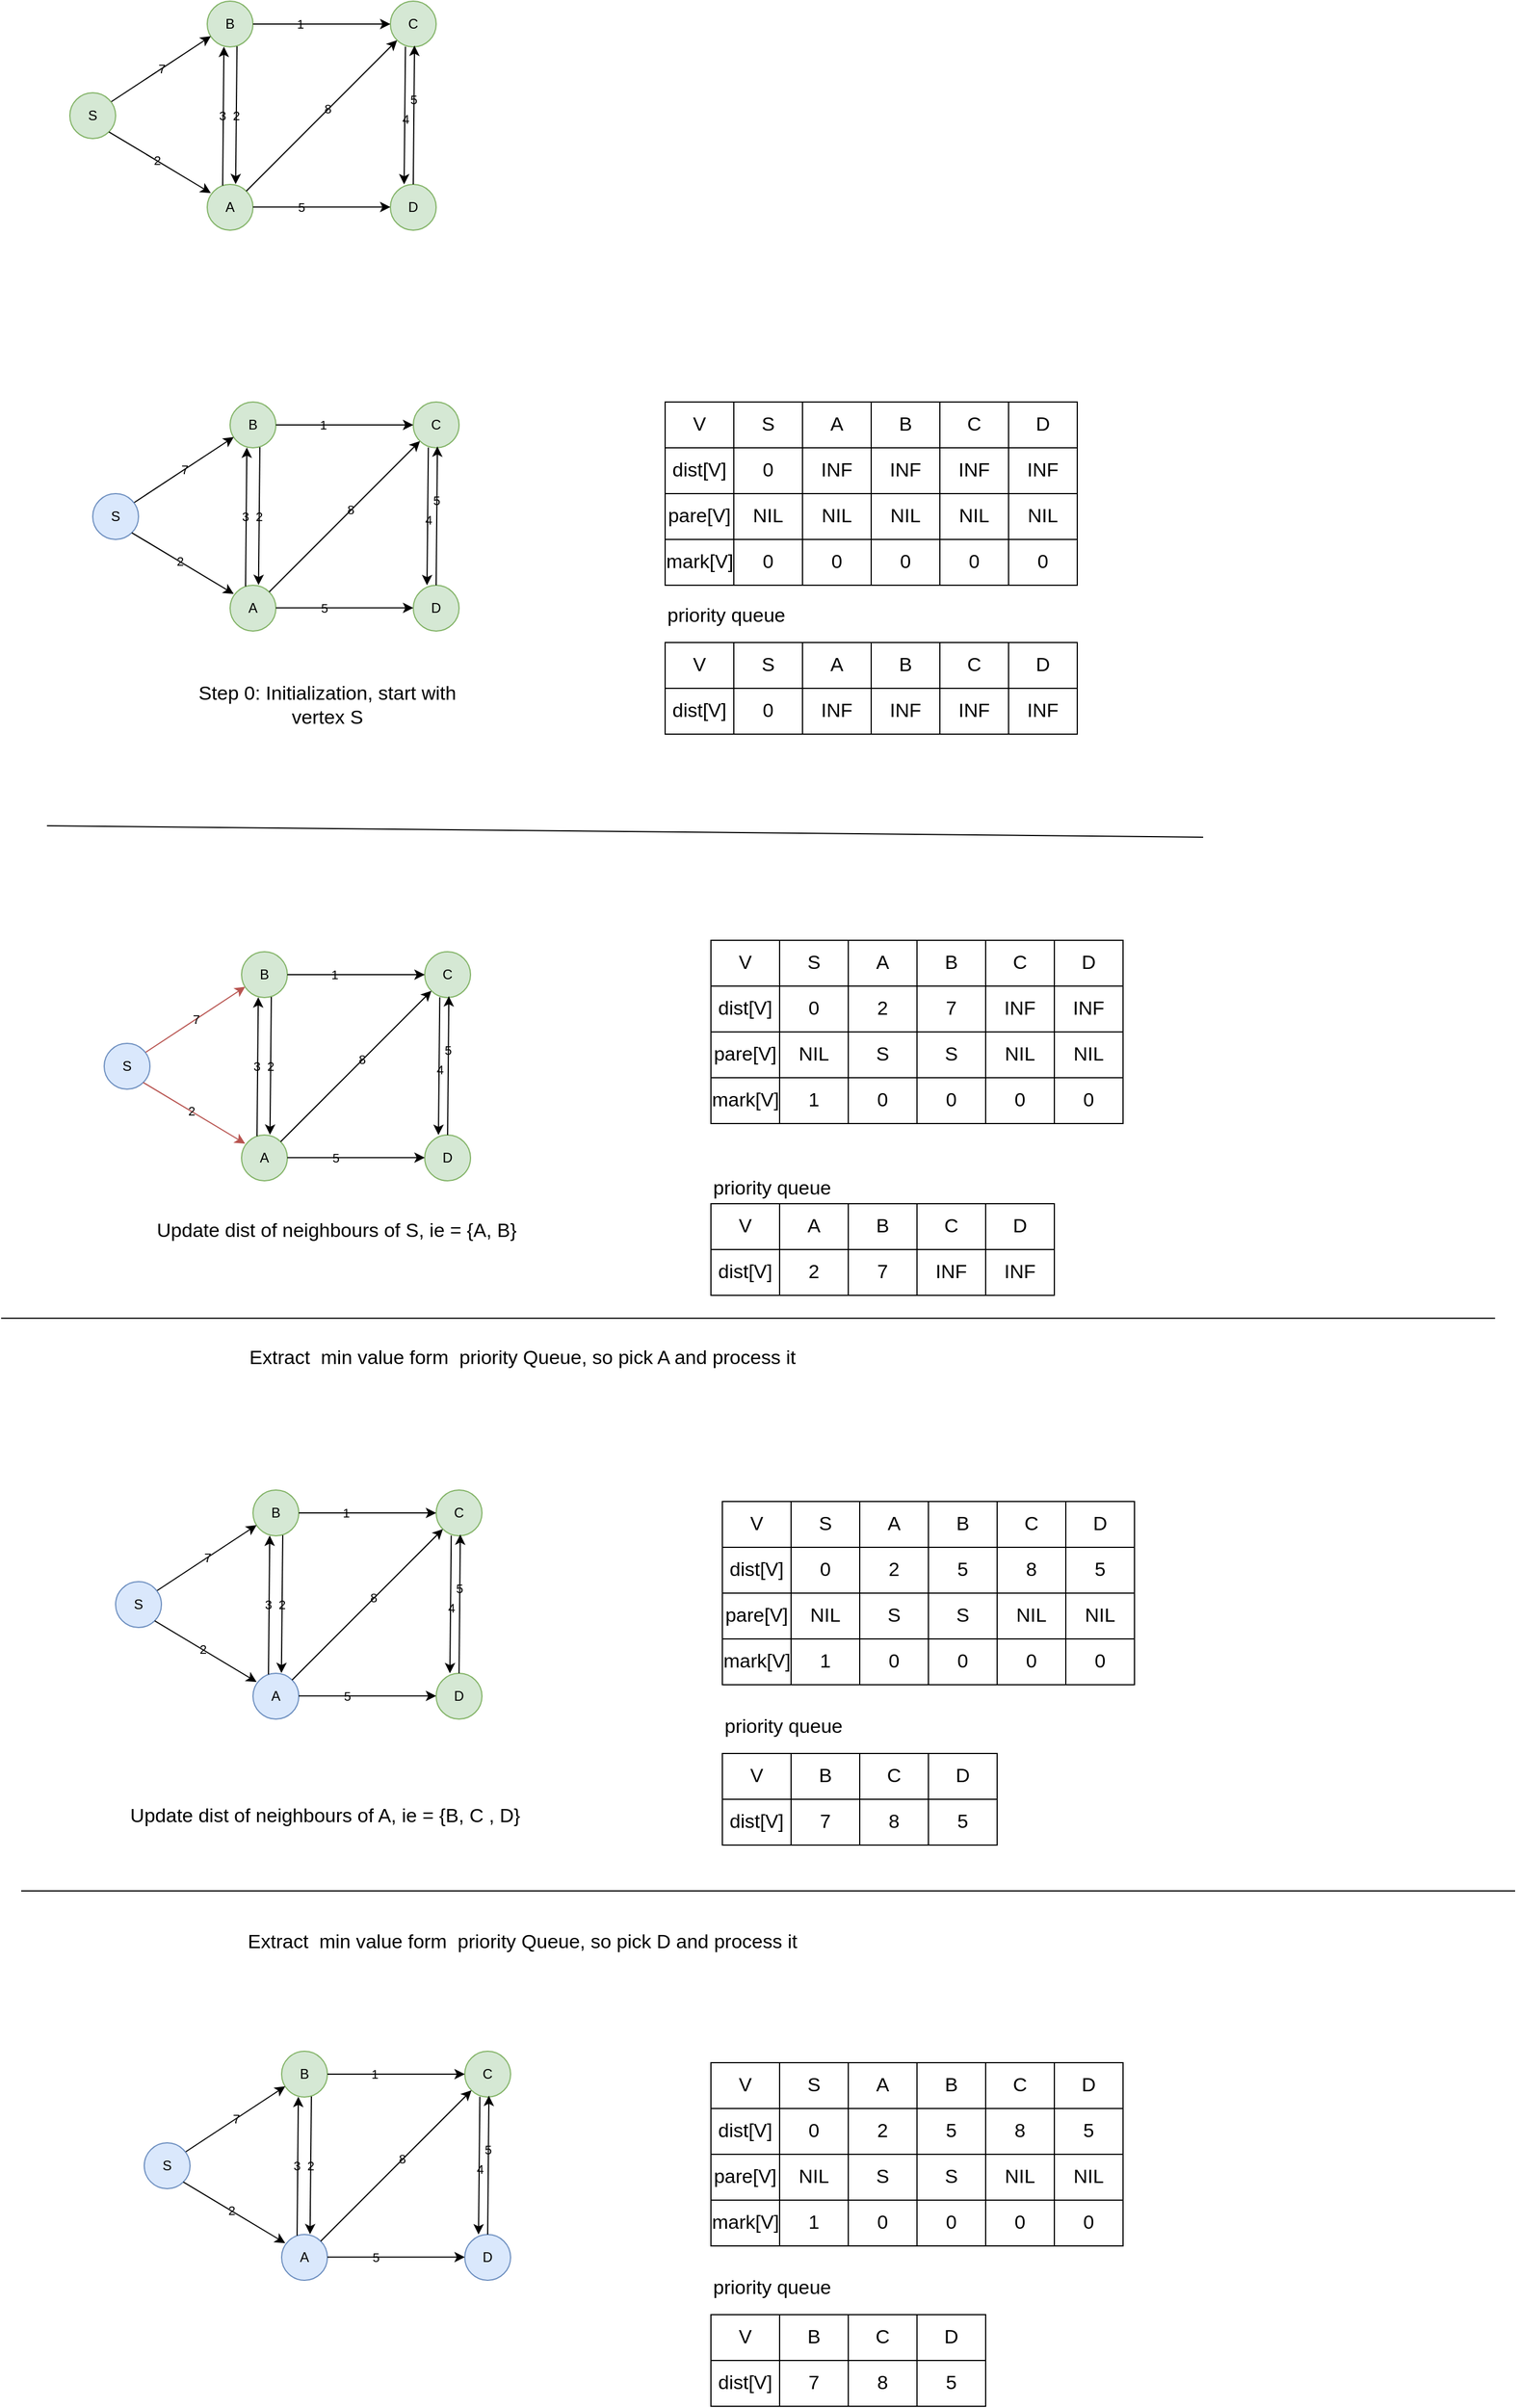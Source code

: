 <mxfile version="17.1.1" type="github">
  <diagram id="_dFQV9yzRKjEPI2oUBaA" name="Page-1">
    <mxGraphModel dx="1261" dy="861" grid="1" gridSize="10" guides="1" tooltips="1" connect="1" arrows="1" fold="1" page="1" pageScale="1" pageWidth="827" pageHeight="1169" math="0" shadow="0">
      <root>
        <mxCell id="0" />
        <mxCell id="1" parent="0" />
        <mxCell id="8WXEVEu52d8ca_O_jeVY-1" value="S" style="ellipse;whiteSpace=wrap;html=1;aspect=fixed;fillColor=#d5e8d4;strokeColor=#82b366;labelBackgroundColor=none;" vertex="1" parent="1">
          <mxGeometry x="120" y="160" width="40" height="40" as="geometry" />
        </mxCell>
        <mxCell id="8WXEVEu52d8ca_O_jeVY-2" value="B" style="ellipse;whiteSpace=wrap;html=1;aspect=fixed;fillColor=#d5e8d4;strokeColor=#82b366;labelBackgroundColor=none;" vertex="1" parent="1">
          <mxGeometry x="240" y="80" width="40" height="40" as="geometry" />
        </mxCell>
        <mxCell id="8WXEVEu52d8ca_O_jeVY-3" value="A" style="ellipse;whiteSpace=wrap;html=1;aspect=fixed;fillColor=#d5e8d4;strokeColor=#82b366;labelBackgroundColor=none;" vertex="1" parent="1">
          <mxGeometry x="240" y="240" width="40" height="40" as="geometry" />
        </mxCell>
        <mxCell id="8WXEVEu52d8ca_O_jeVY-4" value="C" style="ellipse;whiteSpace=wrap;html=1;aspect=fixed;fillColor=#d5e8d4;strokeColor=#82b366;labelBackgroundColor=none;" vertex="1" parent="1">
          <mxGeometry x="400" y="80" width="40" height="40" as="geometry" />
        </mxCell>
        <mxCell id="8WXEVEu52d8ca_O_jeVY-5" value="D" style="ellipse;whiteSpace=wrap;html=1;aspect=fixed;fillColor=#d5e8d4;strokeColor=#82b366;labelBackgroundColor=none;" vertex="1" parent="1">
          <mxGeometry x="400" y="240" width="40" height="40" as="geometry" />
        </mxCell>
        <mxCell id="8WXEVEu52d8ca_O_jeVY-6" value="7" style="endArrow=classic;html=1;rounded=0;entryX=0.079;entryY=0.766;entryDx=0;entryDy=0;entryPerimeter=0;exitX=0.908;exitY=0.194;exitDx=0;exitDy=0;exitPerimeter=0;labelBackgroundColor=none;" edge="1" parent="1" source="8WXEVEu52d8ca_O_jeVY-1" target="8WXEVEu52d8ca_O_jeVY-2">
          <mxGeometry width="50" height="50" relative="1" as="geometry">
            <mxPoint x="390" y="300" as="sourcePoint" />
            <mxPoint x="440" y="250" as="targetPoint" />
          </mxGeometry>
        </mxCell>
        <mxCell id="8WXEVEu52d8ca_O_jeVY-7" value="" style="endArrow=classic;html=1;rounded=0;entryX=0.078;entryY=0.188;entryDx=0;entryDy=0;entryPerimeter=0;exitX=1;exitY=1;exitDx=0;exitDy=0;labelBackgroundColor=none;" edge="1" parent="1" source="8WXEVEu52d8ca_O_jeVY-1" target="8WXEVEu52d8ca_O_jeVY-3">
          <mxGeometry width="50" height="50" relative="1" as="geometry">
            <mxPoint x="166.32" y="177.76" as="sourcePoint" />
            <mxPoint x="253.16" y="120.64" as="targetPoint" />
          </mxGeometry>
        </mxCell>
        <mxCell id="8WXEVEu52d8ca_O_jeVY-15" value="2" style="edgeLabel;html=1;align=center;verticalAlign=middle;resizable=0;points=[];labelBackgroundColor=none;" vertex="1" connectable="0" parent="8WXEVEu52d8ca_O_jeVY-7">
          <mxGeometry x="-0.065" relative="1" as="geometry">
            <mxPoint as="offset" />
          </mxGeometry>
        </mxCell>
        <mxCell id="8WXEVEu52d8ca_O_jeVY-8" value="" style="endArrow=classic;html=1;rounded=0;exitX=0.65;exitY=0.988;exitDx=0;exitDy=0;exitPerimeter=0;entryX=0.621;entryY=-0.005;entryDx=0;entryDy=0;entryPerimeter=0;labelBackgroundColor=none;" edge="1" parent="1" source="8WXEVEu52d8ca_O_jeVY-2" target="8WXEVEu52d8ca_O_jeVY-3">
          <mxGeometry width="50" height="50" relative="1" as="geometry">
            <mxPoint x="320" y="190" as="sourcePoint" />
            <mxPoint x="370" y="140" as="targetPoint" />
          </mxGeometry>
        </mxCell>
        <mxCell id="8WXEVEu52d8ca_O_jeVY-17" value="2" style="edgeLabel;html=1;align=center;verticalAlign=middle;resizable=0;points=[];labelBackgroundColor=none;" vertex="1" connectable="0" parent="8WXEVEu52d8ca_O_jeVY-8">
          <mxGeometry x="0.008" y="-1" relative="1" as="geometry">
            <mxPoint as="offset" />
          </mxGeometry>
        </mxCell>
        <mxCell id="8WXEVEu52d8ca_O_jeVY-9" value="" style="endArrow=classic;html=1;rounded=0;entryX=0.365;entryY=0.994;entryDx=0;entryDy=0;entryPerimeter=0;exitX=0.338;exitY=0.024;exitDx=0;exitDy=0;exitPerimeter=0;labelBackgroundColor=none;" edge="1" parent="1" source="8WXEVEu52d8ca_O_jeVY-3" target="8WXEVEu52d8ca_O_jeVY-2">
          <mxGeometry width="50" height="50" relative="1" as="geometry">
            <mxPoint x="270" y="190" as="sourcePoint" />
            <mxPoint x="320" y="140" as="targetPoint" />
          </mxGeometry>
        </mxCell>
        <mxCell id="8WXEVEu52d8ca_O_jeVY-16" value="3" style="edgeLabel;html=1;align=center;verticalAlign=middle;resizable=0;points=[];labelBackgroundColor=none;" vertex="1" connectable="0" parent="8WXEVEu52d8ca_O_jeVY-9">
          <mxGeometry x="0.014" y="1" relative="1" as="geometry">
            <mxPoint as="offset" />
          </mxGeometry>
        </mxCell>
        <mxCell id="8WXEVEu52d8ca_O_jeVY-10" value="" style="endArrow=classic;html=1;rounded=0;entryX=0;entryY=0.5;entryDx=0;entryDy=0;exitX=1;exitY=0.5;exitDx=0;exitDy=0;labelBackgroundColor=none;" edge="1" parent="1" source="8WXEVEu52d8ca_O_jeVY-2" target="8WXEVEu52d8ca_O_jeVY-4">
          <mxGeometry width="50" height="50" relative="1" as="geometry">
            <mxPoint x="290" y="190" as="sourcePoint" />
            <mxPoint x="340" y="140" as="targetPoint" />
          </mxGeometry>
        </mxCell>
        <mxCell id="8WXEVEu52d8ca_O_jeVY-18" value="1" style="edgeLabel;html=1;align=center;verticalAlign=middle;resizable=0;points=[];labelBackgroundColor=none;" vertex="1" connectable="0" parent="8WXEVEu52d8ca_O_jeVY-10">
          <mxGeometry x="-0.328" relative="1" as="geometry">
            <mxPoint as="offset" />
          </mxGeometry>
        </mxCell>
        <mxCell id="8WXEVEu52d8ca_O_jeVY-11" value="" style="endArrow=classic;html=1;rounded=0;entryX=0;entryY=0.5;entryDx=0;entryDy=0;exitX=1;exitY=0.5;exitDx=0;exitDy=0;labelBackgroundColor=none;" edge="1" parent="1">
          <mxGeometry width="50" height="50" relative="1" as="geometry">
            <mxPoint x="280" y="259.8" as="sourcePoint" />
            <mxPoint x="400" y="259.8" as="targetPoint" />
          </mxGeometry>
        </mxCell>
        <mxCell id="8WXEVEu52d8ca_O_jeVY-19" value="5" style="edgeLabel;html=1;align=center;verticalAlign=middle;resizable=0;points=[];labelBackgroundColor=none;" vertex="1" connectable="0" parent="8WXEVEu52d8ca_O_jeVY-11">
          <mxGeometry x="-0.297" relative="1" as="geometry">
            <mxPoint as="offset" />
          </mxGeometry>
        </mxCell>
        <mxCell id="8WXEVEu52d8ca_O_jeVY-12" value="" style="endArrow=classic;html=1;rounded=0;exitX=1;exitY=0;exitDx=0;exitDy=0;entryX=0;entryY=1;entryDx=0;entryDy=0;labelBackgroundColor=none;" edge="1" parent="1" source="8WXEVEu52d8ca_O_jeVY-3" target="8WXEVEu52d8ca_O_jeVY-4">
          <mxGeometry width="50" height="50" relative="1" as="geometry">
            <mxPoint x="290" y="190" as="sourcePoint" />
            <mxPoint x="340" y="140" as="targetPoint" />
          </mxGeometry>
        </mxCell>
        <mxCell id="8WXEVEu52d8ca_O_jeVY-20" value="8" style="edgeLabel;html=1;align=center;verticalAlign=middle;resizable=0;points=[];labelBackgroundColor=none;" vertex="1" connectable="0" parent="8WXEVEu52d8ca_O_jeVY-12">
          <mxGeometry x="0.08" y="1" relative="1" as="geometry">
            <mxPoint as="offset" />
          </mxGeometry>
        </mxCell>
        <mxCell id="8WXEVEu52d8ca_O_jeVY-13" value="" style="endArrow=classic;html=1;rounded=0;exitX=0.65;exitY=0.988;exitDx=0;exitDy=0;exitPerimeter=0;entryX=0.621;entryY=-0.005;entryDx=0;entryDy=0;entryPerimeter=0;labelBackgroundColor=none;" edge="1" parent="1">
          <mxGeometry width="50" height="50" relative="1" as="geometry">
            <mxPoint x="413.16" y="119.72" as="sourcePoint" />
            <mxPoint x="412" y="240.0" as="targetPoint" />
          </mxGeometry>
        </mxCell>
        <mxCell id="8WXEVEu52d8ca_O_jeVY-21" value="4" style="edgeLabel;html=1;align=center;verticalAlign=middle;resizable=0;points=[];labelBackgroundColor=none;" vertex="1" connectable="0" parent="8WXEVEu52d8ca_O_jeVY-13">
          <mxGeometry x="0.055" relative="1" as="geometry">
            <mxPoint as="offset" />
          </mxGeometry>
        </mxCell>
        <mxCell id="8WXEVEu52d8ca_O_jeVY-14" value="" style="endArrow=classic;html=1;rounded=0;entryX=0.365;entryY=0.994;entryDx=0;entryDy=0;entryPerimeter=0;exitX=0.338;exitY=0.024;exitDx=0;exitDy=0;exitPerimeter=0;labelBackgroundColor=none;" edge="1" parent="1">
          <mxGeometry width="50" height="50" relative="1" as="geometry">
            <mxPoint x="420" y="240.0" as="sourcePoint" />
            <mxPoint x="421.08" y="118.8" as="targetPoint" />
          </mxGeometry>
        </mxCell>
        <mxCell id="8WXEVEu52d8ca_O_jeVY-22" value="5" style="edgeLabel;html=1;align=center;verticalAlign=middle;resizable=0;points=[];labelBackgroundColor=none;" vertex="1" connectable="0" parent="8WXEVEu52d8ca_O_jeVY-14">
          <mxGeometry x="0.218" y="1" relative="1" as="geometry">
            <mxPoint as="offset" />
          </mxGeometry>
        </mxCell>
        <mxCell id="8WXEVEu52d8ca_O_jeVY-24" value="&lt;font style=&quot;font-size: 17px&quot;&gt;Step 0: Initialization, start with vertex S&lt;/font&gt;" style="text;html=1;strokeColor=none;fillColor=none;align=center;verticalAlign=middle;whiteSpace=wrap;rounded=0;labelBackgroundColor=none;" vertex="1" parent="1">
          <mxGeometry x="220" y="680" width="250" height="30" as="geometry" />
        </mxCell>
        <mxCell id="8WXEVEu52d8ca_O_jeVY-80" value="" style="shape=table;html=1;whiteSpace=wrap;startSize=0;container=1;collapsible=0;childLayout=tableLayout;labelBackgroundColor=none;labelBorderColor=none;fontSize=17;fontColor=default;strokeColor=default;fillColor=none;" vertex="1" parent="1">
          <mxGeometry x="640" y="430" width="360" height="160" as="geometry" />
        </mxCell>
        <mxCell id="8WXEVEu52d8ca_O_jeVY-81" value="" style="shape=tableRow;horizontal=0;startSize=0;swimlaneHead=0;swimlaneBody=0;top=0;left=0;bottom=0;right=0;collapsible=0;dropTarget=0;fillColor=none;points=[[0,0.5],[1,0.5]];portConstraint=eastwest;labelBackgroundColor=none;labelBorderColor=none;fontSize=17;fontColor=default;strokeColor=default;" vertex="1" parent="8WXEVEu52d8ca_O_jeVY-80">
          <mxGeometry width="360" height="40" as="geometry" />
        </mxCell>
        <mxCell id="8WXEVEu52d8ca_O_jeVY-82" value="V " style="shape=partialRectangle;html=1;whiteSpace=wrap;connectable=0;fillColor=none;top=0;left=0;bottom=0;right=0;overflow=hidden;labelBackgroundColor=none;labelBorderColor=none;fontSize=17;fontColor=default;strokeColor=default;" vertex="1" parent="8WXEVEu52d8ca_O_jeVY-81">
          <mxGeometry width="60" height="40" as="geometry">
            <mxRectangle width="60" height="40" as="alternateBounds" />
          </mxGeometry>
        </mxCell>
        <mxCell id="8WXEVEu52d8ca_O_jeVY-83" value="S" style="shape=partialRectangle;html=1;whiteSpace=wrap;connectable=0;fillColor=none;top=0;left=0;bottom=0;right=0;overflow=hidden;labelBackgroundColor=none;labelBorderColor=none;fontSize=17;fontColor=default;strokeColor=default;" vertex="1" parent="8WXEVEu52d8ca_O_jeVY-81">
          <mxGeometry x="60" width="60" height="40" as="geometry">
            <mxRectangle width="60" height="40" as="alternateBounds" />
          </mxGeometry>
        </mxCell>
        <mxCell id="8WXEVEu52d8ca_O_jeVY-84" value="A" style="shape=partialRectangle;html=1;whiteSpace=wrap;connectable=0;fillColor=none;top=0;left=0;bottom=0;right=0;overflow=hidden;labelBackgroundColor=none;labelBorderColor=none;fontSize=17;fontColor=default;strokeColor=default;" vertex="1" parent="8WXEVEu52d8ca_O_jeVY-81">
          <mxGeometry x="120" width="60" height="40" as="geometry">
            <mxRectangle width="60" height="40" as="alternateBounds" />
          </mxGeometry>
        </mxCell>
        <mxCell id="8WXEVEu52d8ca_O_jeVY-93" value="B" style="shape=partialRectangle;html=1;whiteSpace=wrap;connectable=0;fillColor=none;top=0;left=0;bottom=0;right=0;overflow=hidden;labelBackgroundColor=none;labelBorderColor=none;fontSize=17;fontColor=default;strokeColor=default;" vertex="1" parent="8WXEVEu52d8ca_O_jeVY-81">
          <mxGeometry x="180" width="60" height="40" as="geometry">
            <mxRectangle width="60" height="40" as="alternateBounds" />
          </mxGeometry>
        </mxCell>
        <mxCell id="8WXEVEu52d8ca_O_jeVY-96" value="C" style="shape=partialRectangle;html=1;whiteSpace=wrap;connectable=0;fillColor=none;top=0;left=0;bottom=0;right=0;overflow=hidden;labelBackgroundColor=none;labelBorderColor=none;fontSize=17;fontColor=default;strokeColor=default;" vertex="1" parent="8WXEVEu52d8ca_O_jeVY-81">
          <mxGeometry x="240" width="60" height="40" as="geometry">
            <mxRectangle width="60" height="40" as="alternateBounds" />
          </mxGeometry>
        </mxCell>
        <mxCell id="8WXEVEu52d8ca_O_jeVY-99" value="D" style="shape=partialRectangle;html=1;whiteSpace=wrap;connectable=0;fillColor=none;top=0;left=0;bottom=0;right=0;overflow=hidden;labelBackgroundColor=none;labelBorderColor=none;fontSize=17;fontColor=default;strokeColor=default;" vertex="1" parent="8WXEVEu52d8ca_O_jeVY-81">
          <mxGeometry x="300" width="60" height="40" as="geometry">
            <mxRectangle width="60" height="40" as="alternateBounds" />
          </mxGeometry>
        </mxCell>
        <mxCell id="8WXEVEu52d8ca_O_jeVY-85" value="" style="shape=tableRow;horizontal=0;startSize=0;swimlaneHead=0;swimlaneBody=0;top=0;left=0;bottom=0;right=0;collapsible=0;dropTarget=0;fillColor=none;points=[[0,0.5],[1,0.5]];portConstraint=eastwest;labelBackgroundColor=none;labelBorderColor=none;fontSize=17;fontColor=default;strokeColor=default;" vertex="1" parent="8WXEVEu52d8ca_O_jeVY-80">
          <mxGeometry y="40" width="360" height="40" as="geometry" />
        </mxCell>
        <mxCell id="8WXEVEu52d8ca_O_jeVY-86" value="dist[V]" style="shape=partialRectangle;html=1;whiteSpace=wrap;connectable=0;fillColor=none;top=0;left=0;bottom=0;right=0;overflow=hidden;labelBackgroundColor=none;labelBorderColor=none;fontSize=17;fontColor=default;strokeColor=default;" vertex="1" parent="8WXEVEu52d8ca_O_jeVY-85">
          <mxGeometry width="60" height="40" as="geometry">
            <mxRectangle width="60" height="40" as="alternateBounds" />
          </mxGeometry>
        </mxCell>
        <mxCell id="8WXEVEu52d8ca_O_jeVY-87" value="0" style="shape=partialRectangle;html=1;whiteSpace=wrap;connectable=0;fillColor=none;top=0;left=0;bottom=0;right=0;overflow=hidden;labelBackgroundColor=none;labelBorderColor=none;fontSize=17;fontColor=default;strokeColor=default;" vertex="1" parent="8WXEVEu52d8ca_O_jeVY-85">
          <mxGeometry x="60" width="60" height="40" as="geometry">
            <mxRectangle width="60" height="40" as="alternateBounds" />
          </mxGeometry>
        </mxCell>
        <mxCell id="8WXEVEu52d8ca_O_jeVY-88" value="INF" style="shape=partialRectangle;html=1;whiteSpace=wrap;connectable=0;fillColor=none;top=0;left=0;bottom=0;right=0;overflow=hidden;labelBackgroundColor=none;labelBorderColor=none;fontSize=17;fontColor=default;strokeColor=default;" vertex="1" parent="8WXEVEu52d8ca_O_jeVY-85">
          <mxGeometry x="120" width="60" height="40" as="geometry">
            <mxRectangle width="60" height="40" as="alternateBounds" />
          </mxGeometry>
        </mxCell>
        <mxCell id="8WXEVEu52d8ca_O_jeVY-94" value="INF" style="shape=partialRectangle;html=1;whiteSpace=wrap;connectable=0;fillColor=none;top=0;left=0;bottom=0;right=0;overflow=hidden;labelBackgroundColor=none;labelBorderColor=none;fontSize=17;fontColor=default;strokeColor=default;" vertex="1" parent="8WXEVEu52d8ca_O_jeVY-85">
          <mxGeometry x="180" width="60" height="40" as="geometry">
            <mxRectangle width="60" height="40" as="alternateBounds" />
          </mxGeometry>
        </mxCell>
        <mxCell id="8WXEVEu52d8ca_O_jeVY-97" value="INF" style="shape=partialRectangle;html=1;whiteSpace=wrap;connectable=0;fillColor=none;top=0;left=0;bottom=0;right=0;overflow=hidden;labelBackgroundColor=none;labelBorderColor=none;fontSize=17;fontColor=default;strokeColor=default;" vertex="1" parent="8WXEVEu52d8ca_O_jeVY-85">
          <mxGeometry x="240" width="60" height="40" as="geometry">
            <mxRectangle width="60" height="40" as="alternateBounds" />
          </mxGeometry>
        </mxCell>
        <mxCell id="8WXEVEu52d8ca_O_jeVY-100" value="INF" style="shape=partialRectangle;html=1;whiteSpace=wrap;connectable=0;fillColor=none;top=0;left=0;bottom=0;right=0;overflow=hidden;labelBackgroundColor=none;labelBorderColor=none;fontSize=17;fontColor=default;strokeColor=default;" vertex="1" parent="8WXEVEu52d8ca_O_jeVY-85">
          <mxGeometry x="300" width="60" height="40" as="geometry">
            <mxRectangle width="60" height="40" as="alternateBounds" />
          </mxGeometry>
        </mxCell>
        <mxCell id="8WXEVEu52d8ca_O_jeVY-89" value="" style="shape=tableRow;horizontal=0;startSize=0;swimlaneHead=0;swimlaneBody=0;top=0;left=0;bottom=0;right=0;collapsible=0;dropTarget=0;fillColor=none;points=[[0,0.5],[1,0.5]];portConstraint=eastwest;labelBackgroundColor=none;labelBorderColor=none;fontSize=17;fontColor=default;strokeColor=default;" vertex="1" parent="8WXEVEu52d8ca_O_jeVY-80">
          <mxGeometry y="80" width="360" height="40" as="geometry" />
        </mxCell>
        <mxCell id="8WXEVEu52d8ca_O_jeVY-90" value="pare[V]" style="shape=partialRectangle;html=1;whiteSpace=wrap;connectable=0;fillColor=none;top=0;left=0;bottom=0;right=0;overflow=hidden;labelBackgroundColor=none;labelBorderColor=none;fontSize=17;fontColor=default;strokeColor=default;" vertex="1" parent="8WXEVEu52d8ca_O_jeVY-89">
          <mxGeometry width="60" height="40" as="geometry">
            <mxRectangle width="60" height="40" as="alternateBounds" />
          </mxGeometry>
        </mxCell>
        <mxCell id="8WXEVEu52d8ca_O_jeVY-91" value="NIL" style="shape=partialRectangle;html=1;whiteSpace=wrap;connectable=0;fillColor=none;top=0;left=0;bottom=0;right=0;overflow=hidden;labelBackgroundColor=none;labelBorderColor=none;fontSize=17;fontColor=default;strokeColor=default;" vertex="1" parent="8WXEVEu52d8ca_O_jeVY-89">
          <mxGeometry x="60" width="60" height="40" as="geometry">
            <mxRectangle width="60" height="40" as="alternateBounds" />
          </mxGeometry>
        </mxCell>
        <mxCell id="8WXEVEu52d8ca_O_jeVY-92" value="NIL" style="shape=partialRectangle;html=1;whiteSpace=wrap;connectable=0;fillColor=none;top=0;left=0;bottom=0;right=0;overflow=hidden;pointerEvents=1;labelBackgroundColor=none;labelBorderColor=none;fontSize=17;fontColor=default;strokeColor=default;" vertex="1" parent="8WXEVEu52d8ca_O_jeVY-89">
          <mxGeometry x="120" width="60" height="40" as="geometry">
            <mxRectangle width="60" height="40" as="alternateBounds" />
          </mxGeometry>
        </mxCell>
        <mxCell id="8WXEVEu52d8ca_O_jeVY-95" value="NIL" style="shape=partialRectangle;html=1;whiteSpace=wrap;connectable=0;fillColor=none;top=0;left=0;bottom=0;right=0;overflow=hidden;pointerEvents=1;labelBackgroundColor=none;labelBorderColor=none;fontSize=17;fontColor=default;strokeColor=default;" vertex="1" parent="8WXEVEu52d8ca_O_jeVY-89">
          <mxGeometry x="180" width="60" height="40" as="geometry">
            <mxRectangle width="60" height="40" as="alternateBounds" />
          </mxGeometry>
        </mxCell>
        <mxCell id="8WXEVEu52d8ca_O_jeVY-98" value="NIL" style="shape=partialRectangle;html=1;whiteSpace=wrap;connectable=0;fillColor=none;top=0;left=0;bottom=0;right=0;overflow=hidden;pointerEvents=1;labelBackgroundColor=none;labelBorderColor=none;fontSize=17;fontColor=default;strokeColor=default;" vertex="1" parent="8WXEVEu52d8ca_O_jeVY-89">
          <mxGeometry x="240" width="60" height="40" as="geometry">
            <mxRectangle width="60" height="40" as="alternateBounds" />
          </mxGeometry>
        </mxCell>
        <mxCell id="8WXEVEu52d8ca_O_jeVY-101" value="NIL" style="shape=partialRectangle;html=1;whiteSpace=wrap;connectable=0;fillColor=none;top=0;left=0;bottom=0;right=0;overflow=hidden;pointerEvents=1;labelBackgroundColor=none;labelBorderColor=none;fontSize=17;fontColor=default;strokeColor=default;" vertex="1" parent="8WXEVEu52d8ca_O_jeVY-89">
          <mxGeometry x="300" width="60" height="40" as="geometry">
            <mxRectangle width="60" height="40" as="alternateBounds" />
          </mxGeometry>
        </mxCell>
        <mxCell id="8WXEVEu52d8ca_O_jeVY-102" style="shape=tableRow;horizontal=0;startSize=0;swimlaneHead=0;swimlaneBody=0;top=0;left=0;bottom=0;right=0;collapsible=0;dropTarget=0;fillColor=none;points=[[0,0.5],[1,0.5]];portConstraint=eastwest;labelBackgroundColor=none;labelBorderColor=none;fontSize=17;fontColor=default;strokeColor=default;" vertex="1" parent="8WXEVEu52d8ca_O_jeVY-80">
          <mxGeometry y="120" width="360" height="40" as="geometry" />
        </mxCell>
        <mxCell id="8WXEVEu52d8ca_O_jeVY-103" value="mark[V]" style="shape=partialRectangle;html=1;whiteSpace=wrap;connectable=0;fillColor=none;top=0;left=0;bottom=0;right=0;overflow=hidden;labelBackgroundColor=none;labelBorderColor=none;fontSize=17;fontColor=default;strokeColor=default;" vertex="1" parent="8WXEVEu52d8ca_O_jeVY-102">
          <mxGeometry width="60" height="40" as="geometry">
            <mxRectangle width="60" height="40" as="alternateBounds" />
          </mxGeometry>
        </mxCell>
        <mxCell id="8WXEVEu52d8ca_O_jeVY-104" value="0" style="shape=partialRectangle;html=1;whiteSpace=wrap;connectable=0;fillColor=none;top=0;left=0;bottom=0;right=0;overflow=hidden;labelBackgroundColor=none;labelBorderColor=none;fontSize=17;fontColor=default;strokeColor=default;" vertex="1" parent="8WXEVEu52d8ca_O_jeVY-102">
          <mxGeometry x="60" width="60" height="40" as="geometry">
            <mxRectangle width="60" height="40" as="alternateBounds" />
          </mxGeometry>
        </mxCell>
        <mxCell id="8WXEVEu52d8ca_O_jeVY-105" value="0" style="shape=partialRectangle;html=1;whiteSpace=wrap;connectable=0;fillColor=none;top=0;left=0;bottom=0;right=0;overflow=hidden;pointerEvents=1;labelBackgroundColor=none;labelBorderColor=none;fontSize=17;fontColor=default;strokeColor=default;" vertex="1" parent="8WXEVEu52d8ca_O_jeVY-102">
          <mxGeometry x="120" width="60" height="40" as="geometry">
            <mxRectangle width="60" height="40" as="alternateBounds" />
          </mxGeometry>
        </mxCell>
        <mxCell id="8WXEVEu52d8ca_O_jeVY-106" value="0" style="shape=partialRectangle;html=1;whiteSpace=wrap;connectable=0;fillColor=none;top=0;left=0;bottom=0;right=0;overflow=hidden;pointerEvents=1;labelBackgroundColor=none;labelBorderColor=none;fontSize=17;fontColor=default;strokeColor=default;" vertex="1" parent="8WXEVEu52d8ca_O_jeVY-102">
          <mxGeometry x="180" width="60" height="40" as="geometry">
            <mxRectangle width="60" height="40" as="alternateBounds" />
          </mxGeometry>
        </mxCell>
        <mxCell id="8WXEVEu52d8ca_O_jeVY-107" value="0" style="shape=partialRectangle;html=1;whiteSpace=wrap;connectable=0;fillColor=none;top=0;left=0;bottom=0;right=0;overflow=hidden;pointerEvents=1;labelBackgroundColor=none;labelBorderColor=none;fontSize=17;fontColor=default;strokeColor=default;" vertex="1" parent="8WXEVEu52d8ca_O_jeVY-102">
          <mxGeometry x="240" width="60" height="40" as="geometry">
            <mxRectangle width="60" height="40" as="alternateBounds" />
          </mxGeometry>
        </mxCell>
        <mxCell id="8WXEVEu52d8ca_O_jeVY-108" value="0" style="shape=partialRectangle;html=1;whiteSpace=wrap;connectable=0;fillColor=none;top=0;left=0;bottom=0;right=0;overflow=hidden;pointerEvents=1;labelBackgroundColor=none;labelBorderColor=none;fontSize=17;fontColor=default;strokeColor=default;" vertex="1" parent="8WXEVEu52d8ca_O_jeVY-102">
          <mxGeometry x="300" width="60" height="40" as="geometry">
            <mxRectangle width="60" height="40" as="alternateBounds" />
          </mxGeometry>
        </mxCell>
        <mxCell id="8WXEVEu52d8ca_O_jeVY-109" value="S" style="ellipse;whiteSpace=wrap;html=1;aspect=fixed;fillColor=#dae8fc;strokeColor=#6c8ebf;labelBackgroundColor=none;" vertex="1" parent="1">
          <mxGeometry x="140" y="510" width="40" height="40" as="geometry" />
        </mxCell>
        <mxCell id="8WXEVEu52d8ca_O_jeVY-110" value="B" style="ellipse;whiteSpace=wrap;html=1;aspect=fixed;fillColor=#d5e8d4;strokeColor=#82b366;labelBackgroundColor=none;" vertex="1" parent="1">
          <mxGeometry x="260" y="430" width="40" height="40" as="geometry" />
        </mxCell>
        <mxCell id="8WXEVEu52d8ca_O_jeVY-111" value="A" style="ellipse;whiteSpace=wrap;html=1;aspect=fixed;fillColor=#d5e8d4;strokeColor=#82b366;labelBackgroundColor=none;" vertex="1" parent="1">
          <mxGeometry x="260" y="590" width="40" height="40" as="geometry" />
        </mxCell>
        <mxCell id="8WXEVEu52d8ca_O_jeVY-112" value="C" style="ellipse;whiteSpace=wrap;html=1;aspect=fixed;fillColor=#d5e8d4;strokeColor=#82b366;labelBackgroundColor=none;" vertex="1" parent="1">
          <mxGeometry x="420" y="430" width="40" height="40" as="geometry" />
        </mxCell>
        <mxCell id="8WXEVEu52d8ca_O_jeVY-113" value="D" style="ellipse;whiteSpace=wrap;html=1;aspect=fixed;fillColor=#d5e8d4;strokeColor=#82b366;labelBackgroundColor=none;" vertex="1" parent="1">
          <mxGeometry x="420" y="590" width="40" height="40" as="geometry" />
        </mxCell>
        <mxCell id="8WXEVEu52d8ca_O_jeVY-114" value="7" style="endArrow=classic;html=1;rounded=0;entryX=0.079;entryY=0.766;entryDx=0;entryDy=0;entryPerimeter=0;exitX=0.908;exitY=0.194;exitDx=0;exitDy=0;exitPerimeter=0;labelBackgroundColor=none;" edge="1" parent="1" source="8WXEVEu52d8ca_O_jeVY-109" target="8WXEVEu52d8ca_O_jeVY-110">
          <mxGeometry width="50" height="50" relative="1" as="geometry">
            <mxPoint x="410" y="650" as="sourcePoint" />
            <mxPoint x="460" y="600" as="targetPoint" />
          </mxGeometry>
        </mxCell>
        <mxCell id="8WXEVEu52d8ca_O_jeVY-115" value="" style="endArrow=classic;html=1;rounded=0;entryX=0.078;entryY=0.188;entryDx=0;entryDy=0;entryPerimeter=0;exitX=1;exitY=1;exitDx=0;exitDy=0;labelBackgroundColor=none;" edge="1" parent="1" source="8WXEVEu52d8ca_O_jeVY-109" target="8WXEVEu52d8ca_O_jeVY-111">
          <mxGeometry width="50" height="50" relative="1" as="geometry">
            <mxPoint x="186.32" y="527.76" as="sourcePoint" />
            <mxPoint x="273.16" y="470.64" as="targetPoint" />
          </mxGeometry>
        </mxCell>
        <mxCell id="8WXEVEu52d8ca_O_jeVY-116" value="2" style="edgeLabel;html=1;align=center;verticalAlign=middle;resizable=0;points=[];labelBackgroundColor=none;" vertex="1" connectable="0" parent="8WXEVEu52d8ca_O_jeVY-115">
          <mxGeometry x="-0.065" relative="1" as="geometry">
            <mxPoint as="offset" />
          </mxGeometry>
        </mxCell>
        <mxCell id="8WXEVEu52d8ca_O_jeVY-117" value="" style="endArrow=classic;html=1;rounded=0;exitX=0.65;exitY=0.988;exitDx=0;exitDy=0;exitPerimeter=0;entryX=0.621;entryY=-0.005;entryDx=0;entryDy=0;entryPerimeter=0;labelBackgroundColor=none;" edge="1" parent="1" source="8WXEVEu52d8ca_O_jeVY-110" target="8WXEVEu52d8ca_O_jeVY-111">
          <mxGeometry width="50" height="50" relative="1" as="geometry">
            <mxPoint x="340" y="540" as="sourcePoint" />
            <mxPoint x="390" y="490" as="targetPoint" />
          </mxGeometry>
        </mxCell>
        <mxCell id="8WXEVEu52d8ca_O_jeVY-118" value="2" style="edgeLabel;html=1;align=center;verticalAlign=middle;resizable=0;points=[];labelBackgroundColor=none;" vertex="1" connectable="0" parent="8WXEVEu52d8ca_O_jeVY-117">
          <mxGeometry x="0.008" y="-1" relative="1" as="geometry">
            <mxPoint as="offset" />
          </mxGeometry>
        </mxCell>
        <mxCell id="8WXEVEu52d8ca_O_jeVY-119" value="" style="endArrow=classic;html=1;rounded=0;entryX=0.365;entryY=0.994;entryDx=0;entryDy=0;entryPerimeter=0;exitX=0.338;exitY=0.024;exitDx=0;exitDy=0;exitPerimeter=0;labelBackgroundColor=none;" edge="1" parent="1" source="8WXEVEu52d8ca_O_jeVY-111" target="8WXEVEu52d8ca_O_jeVY-110">
          <mxGeometry width="50" height="50" relative="1" as="geometry">
            <mxPoint x="290" y="540" as="sourcePoint" />
            <mxPoint x="340" y="490" as="targetPoint" />
          </mxGeometry>
        </mxCell>
        <mxCell id="8WXEVEu52d8ca_O_jeVY-120" value="3" style="edgeLabel;html=1;align=center;verticalAlign=middle;resizable=0;points=[];labelBackgroundColor=none;" vertex="1" connectable="0" parent="8WXEVEu52d8ca_O_jeVY-119">
          <mxGeometry x="0.014" y="1" relative="1" as="geometry">
            <mxPoint as="offset" />
          </mxGeometry>
        </mxCell>
        <mxCell id="8WXEVEu52d8ca_O_jeVY-121" value="" style="endArrow=classic;html=1;rounded=0;entryX=0;entryY=0.5;entryDx=0;entryDy=0;exitX=1;exitY=0.5;exitDx=0;exitDy=0;labelBackgroundColor=none;" edge="1" parent="1" source="8WXEVEu52d8ca_O_jeVY-110" target="8WXEVEu52d8ca_O_jeVY-112">
          <mxGeometry width="50" height="50" relative="1" as="geometry">
            <mxPoint x="310" y="540" as="sourcePoint" />
            <mxPoint x="360" y="490" as="targetPoint" />
          </mxGeometry>
        </mxCell>
        <mxCell id="8WXEVEu52d8ca_O_jeVY-122" value="1" style="edgeLabel;html=1;align=center;verticalAlign=middle;resizable=0;points=[];labelBackgroundColor=none;" vertex="1" connectable="0" parent="8WXEVEu52d8ca_O_jeVY-121">
          <mxGeometry x="-0.328" relative="1" as="geometry">
            <mxPoint as="offset" />
          </mxGeometry>
        </mxCell>
        <mxCell id="8WXEVEu52d8ca_O_jeVY-123" value="" style="endArrow=classic;html=1;rounded=0;entryX=0;entryY=0.5;entryDx=0;entryDy=0;exitX=1;exitY=0.5;exitDx=0;exitDy=0;labelBackgroundColor=none;" edge="1" parent="1">
          <mxGeometry width="50" height="50" relative="1" as="geometry">
            <mxPoint x="300" y="609.8" as="sourcePoint" />
            <mxPoint x="420" y="609.8" as="targetPoint" />
          </mxGeometry>
        </mxCell>
        <mxCell id="8WXEVEu52d8ca_O_jeVY-124" value="5" style="edgeLabel;html=1;align=center;verticalAlign=middle;resizable=0;points=[];labelBackgroundColor=none;" vertex="1" connectable="0" parent="8WXEVEu52d8ca_O_jeVY-123">
          <mxGeometry x="-0.297" relative="1" as="geometry">
            <mxPoint as="offset" />
          </mxGeometry>
        </mxCell>
        <mxCell id="8WXEVEu52d8ca_O_jeVY-125" value="" style="endArrow=classic;html=1;rounded=0;exitX=1;exitY=0;exitDx=0;exitDy=0;entryX=0;entryY=1;entryDx=0;entryDy=0;labelBackgroundColor=none;" edge="1" parent="1" source="8WXEVEu52d8ca_O_jeVY-111" target="8WXEVEu52d8ca_O_jeVY-112">
          <mxGeometry width="50" height="50" relative="1" as="geometry">
            <mxPoint x="310" y="540" as="sourcePoint" />
            <mxPoint x="360" y="490" as="targetPoint" />
          </mxGeometry>
        </mxCell>
        <mxCell id="8WXEVEu52d8ca_O_jeVY-126" value="8" style="edgeLabel;html=1;align=center;verticalAlign=middle;resizable=0;points=[];labelBackgroundColor=none;" vertex="1" connectable="0" parent="8WXEVEu52d8ca_O_jeVY-125">
          <mxGeometry x="0.08" y="1" relative="1" as="geometry">
            <mxPoint as="offset" />
          </mxGeometry>
        </mxCell>
        <mxCell id="8WXEVEu52d8ca_O_jeVY-127" value="" style="endArrow=classic;html=1;rounded=0;exitX=0.65;exitY=0.988;exitDx=0;exitDy=0;exitPerimeter=0;entryX=0.621;entryY=-0.005;entryDx=0;entryDy=0;entryPerimeter=0;labelBackgroundColor=none;" edge="1" parent="1">
          <mxGeometry width="50" height="50" relative="1" as="geometry">
            <mxPoint x="433.16" y="469.72" as="sourcePoint" />
            <mxPoint x="432" y="590" as="targetPoint" />
          </mxGeometry>
        </mxCell>
        <mxCell id="8WXEVEu52d8ca_O_jeVY-128" value="4" style="edgeLabel;html=1;align=center;verticalAlign=middle;resizable=0;points=[];labelBackgroundColor=none;" vertex="1" connectable="0" parent="8WXEVEu52d8ca_O_jeVY-127">
          <mxGeometry x="0.055" relative="1" as="geometry">
            <mxPoint as="offset" />
          </mxGeometry>
        </mxCell>
        <mxCell id="8WXEVEu52d8ca_O_jeVY-129" value="" style="endArrow=classic;html=1;rounded=0;entryX=0.365;entryY=0.994;entryDx=0;entryDy=0;entryPerimeter=0;exitX=0.338;exitY=0.024;exitDx=0;exitDy=0;exitPerimeter=0;labelBackgroundColor=none;" edge="1" parent="1">
          <mxGeometry width="50" height="50" relative="1" as="geometry">
            <mxPoint x="440" y="590.0" as="sourcePoint" />
            <mxPoint x="441.08" y="468.8" as="targetPoint" />
          </mxGeometry>
        </mxCell>
        <mxCell id="8WXEVEu52d8ca_O_jeVY-130" value="5" style="edgeLabel;html=1;align=center;verticalAlign=middle;resizable=0;points=[];labelBackgroundColor=none;" vertex="1" connectable="0" parent="8WXEVEu52d8ca_O_jeVY-129">
          <mxGeometry x="0.218" y="1" relative="1" as="geometry">
            <mxPoint as="offset" />
          </mxGeometry>
        </mxCell>
        <mxCell id="8WXEVEu52d8ca_O_jeVY-131" value="priority queue" style="text;whiteSpace=wrap;html=1;fontSize=17;fontColor=default;" vertex="1" parent="1">
          <mxGeometry x="640" y="600" width="180" height="60" as="geometry" />
        </mxCell>
        <mxCell id="8WXEVEu52d8ca_O_jeVY-153" value="" style="shape=table;html=1;whiteSpace=wrap;startSize=0;container=1;collapsible=0;childLayout=tableLayout;labelBackgroundColor=none;labelBorderColor=none;fontSize=17;fontColor=default;strokeColor=default;fillColor=none;" vertex="1" parent="1">
          <mxGeometry x="640" y="640" width="360" height="80" as="geometry" />
        </mxCell>
        <mxCell id="8WXEVEu52d8ca_O_jeVY-154" value="" style="shape=tableRow;horizontal=0;startSize=0;swimlaneHead=0;swimlaneBody=0;top=0;left=0;bottom=0;right=0;collapsible=0;dropTarget=0;fillColor=none;points=[[0,0.5],[1,0.5]];portConstraint=eastwest;labelBackgroundColor=none;labelBorderColor=none;fontSize=17;fontColor=default;strokeColor=default;" vertex="1" parent="8WXEVEu52d8ca_O_jeVY-153">
          <mxGeometry width="360" height="40" as="geometry" />
        </mxCell>
        <mxCell id="8WXEVEu52d8ca_O_jeVY-172" value="V" style="shape=partialRectangle;html=1;whiteSpace=wrap;connectable=0;fillColor=none;top=0;left=0;bottom=0;right=0;overflow=hidden;labelBackgroundColor=none;labelBorderColor=none;fontSize=17;fontColor=default;strokeColor=default;" vertex="1" parent="8WXEVEu52d8ca_O_jeVY-154">
          <mxGeometry width="60" height="40" as="geometry">
            <mxRectangle width="60" height="40" as="alternateBounds" />
          </mxGeometry>
        </mxCell>
        <mxCell id="8WXEVEu52d8ca_O_jeVY-170" value="S" style="shape=partialRectangle;html=1;whiteSpace=wrap;connectable=0;fillColor=none;top=0;left=0;bottom=0;right=0;overflow=hidden;labelBackgroundColor=none;labelBorderColor=none;fontSize=17;fontColor=default;strokeColor=default;" vertex="1" parent="8WXEVEu52d8ca_O_jeVY-154">
          <mxGeometry x="60" width="60" height="40" as="geometry">
            <mxRectangle width="60" height="40" as="alternateBounds" />
          </mxGeometry>
        </mxCell>
        <mxCell id="8WXEVEu52d8ca_O_jeVY-168" value="A" style="shape=partialRectangle;html=1;whiteSpace=wrap;connectable=0;fillColor=none;top=0;left=0;bottom=0;right=0;overflow=hidden;labelBackgroundColor=none;labelBorderColor=none;fontSize=17;fontColor=default;strokeColor=default;" vertex="1" parent="8WXEVEu52d8ca_O_jeVY-154">
          <mxGeometry x="120" width="60" height="40" as="geometry">
            <mxRectangle width="60" height="40" as="alternateBounds" />
          </mxGeometry>
        </mxCell>
        <mxCell id="8WXEVEu52d8ca_O_jeVY-166" value="B" style="shape=partialRectangle;html=1;whiteSpace=wrap;connectable=0;fillColor=none;top=0;left=0;bottom=0;right=0;overflow=hidden;labelBackgroundColor=none;labelBorderColor=none;fontSize=17;fontColor=default;strokeColor=default;" vertex="1" parent="8WXEVEu52d8ca_O_jeVY-154">
          <mxGeometry x="180" width="60" height="40" as="geometry">
            <mxRectangle width="60" height="40" as="alternateBounds" />
          </mxGeometry>
        </mxCell>
        <mxCell id="8WXEVEu52d8ca_O_jeVY-155" value="C" style="shape=partialRectangle;html=1;whiteSpace=wrap;connectable=0;fillColor=none;top=0;left=0;bottom=0;right=0;overflow=hidden;labelBackgroundColor=none;labelBorderColor=none;fontSize=17;fontColor=default;strokeColor=default;" vertex="1" parent="8WXEVEu52d8ca_O_jeVY-154">
          <mxGeometry x="240" width="60" height="40" as="geometry">
            <mxRectangle width="60" height="40" as="alternateBounds" />
          </mxGeometry>
        </mxCell>
        <mxCell id="8WXEVEu52d8ca_O_jeVY-156" value="D" style="shape=partialRectangle;html=1;whiteSpace=wrap;connectable=0;fillColor=none;top=0;left=0;bottom=0;right=0;overflow=hidden;labelBackgroundColor=none;labelBorderColor=none;fontSize=17;fontColor=default;strokeColor=default;" vertex="1" parent="8WXEVEu52d8ca_O_jeVY-154">
          <mxGeometry x="300" width="60" height="40" as="geometry">
            <mxRectangle width="60" height="40" as="alternateBounds" />
          </mxGeometry>
        </mxCell>
        <mxCell id="8WXEVEu52d8ca_O_jeVY-158" value="" style="shape=tableRow;horizontal=0;startSize=0;swimlaneHead=0;swimlaneBody=0;top=0;left=0;bottom=0;right=0;collapsible=0;dropTarget=0;fillColor=none;points=[[0,0.5],[1,0.5]];portConstraint=eastwest;labelBackgroundColor=none;labelBorderColor=none;fontSize=17;fontColor=default;strokeColor=default;" vertex="1" parent="8WXEVEu52d8ca_O_jeVY-153">
          <mxGeometry y="40" width="360" height="40" as="geometry" />
        </mxCell>
        <mxCell id="8WXEVEu52d8ca_O_jeVY-173" value="dist[V]" style="shape=partialRectangle;html=1;whiteSpace=wrap;connectable=0;fillColor=none;top=0;left=0;bottom=0;right=0;overflow=hidden;labelBackgroundColor=none;labelBorderColor=none;fontSize=17;fontColor=default;strokeColor=default;" vertex="1" parent="8WXEVEu52d8ca_O_jeVY-158">
          <mxGeometry width="60" height="40" as="geometry">
            <mxRectangle width="60" height="40" as="alternateBounds" />
          </mxGeometry>
        </mxCell>
        <mxCell id="8WXEVEu52d8ca_O_jeVY-171" value="0" style="shape=partialRectangle;html=1;whiteSpace=wrap;connectable=0;fillColor=none;top=0;left=0;bottom=0;right=0;overflow=hidden;labelBackgroundColor=none;labelBorderColor=none;fontSize=17;fontColor=default;strokeColor=default;" vertex="1" parent="8WXEVEu52d8ca_O_jeVY-158">
          <mxGeometry x="60" width="60" height="40" as="geometry">
            <mxRectangle width="60" height="40" as="alternateBounds" />
          </mxGeometry>
        </mxCell>
        <mxCell id="8WXEVEu52d8ca_O_jeVY-169" value="INF" style="shape=partialRectangle;html=1;whiteSpace=wrap;connectable=0;fillColor=none;top=0;left=0;bottom=0;right=0;overflow=hidden;labelBackgroundColor=none;labelBorderColor=none;fontSize=17;fontColor=default;strokeColor=default;" vertex="1" parent="8WXEVEu52d8ca_O_jeVY-158">
          <mxGeometry x="120" width="60" height="40" as="geometry">
            <mxRectangle width="60" height="40" as="alternateBounds" />
          </mxGeometry>
        </mxCell>
        <mxCell id="8WXEVEu52d8ca_O_jeVY-167" value="INF" style="shape=partialRectangle;html=1;whiteSpace=wrap;connectable=0;fillColor=none;top=0;left=0;bottom=0;right=0;overflow=hidden;labelBackgroundColor=none;labelBorderColor=none;fontSize=17;fontColor=default;strokeColor=default;" vertex="1" parent="8WXEVEu52d8ca_O_jeVY-158">
          <mxGeometry x="180" width="60" height="40" as="geometry">
            <mxRectangle width="60" height="40" as="alternateBounds" />
          </mxGeometry>
        </mxCell>
        <mxCell id="8WXEVEu52d8ca_O_jeVY-159" value="INF" style="shape=partialRectangle;html=1;whiteSpace=wrap;connectable=0;fillColor=none;top=0;left=0;bottom=0;right=0;overflow=hidden;labelBackgroundColor=none;labelBorderColor=none;fontSize=17;fontColor=default;strokeColor=default;" vertex="1" parent="8WXEVEu52d8ca_O_jeVY-158">
          <mxGeometry x="240" width="60" height="40" as="geometry">
            <mxRectangle width="60" height="40" as="alternateBounds" />
          </mxGeometry>
        </mxCell>
        <mxCell id="8WXEVEu52d8ca_O_jeVY-160" value="INF" style="shape=partialRectangle;html=1;whiteSpace=wrap;connectable=0;fillColor=none;top=0;left=0;bottom=0;right=0;overflow=hidden;labelBackgroundColor=none;labelBorderColor=none;fontSize=17;fontColor=default;strokeColor=default;" vertex="1" parent="8WXEVEu52d8ca_O_jeVY-158">
          <mxGeometry x="300" width="60" height="40" as="geometry">
            <mxRectangle width="60" height="40" as="alternateBounds" />
          </mxGeometry>
        </mxCell>
        <mxCell id="8WXEVEu52d8ca_O_jeVY-174" value="" style="endArrow=none;html=1;rounded=0;labelBackgroundColor=none;fontSize=17;fontColor=default;" edge="1" parent="1">
          <mxGeometry width="50" height="50" relative="1" as="geometry">
            <mxPoint x="100" y="800" as="sourcePoint" />
            <mxPoint x="1110" y="810" as="targetPoint" />
          </mxGeometry>
        </mxCell>
        <mxCell id="8WXEVEu52d8ca_O_jeVY-175" value="S" style="ellipse;whiteSpace=wrap;html=1;aspect=fixed;fillColor=#dae8fc;strokeColor=#6c8ebf;labelBackgroundColor=none;" vertex="1" parent="1">
          <mxGeometry x="150" y="990" width="40" height="40" as="geometry" />
        </mxCell>
        <mxCell id="8WXEVEu52d8ca_O_jeVY-176" value="B" style="ellipse;whiteSpace=wrap;html=1;aspect=fixed;fillColor=#d5e8d4;strokeColor=#82b366;labelBackgroundColor=none;" vertex="1" parent="1">
          <mxGeometry x="270" y="910" width="40" height="40" as="geometry" />
        </mxCell>
        <mxCell id="8WXEVEu52d8ca_O_jeVY-177" value="A" style="ellipse;whiteSpace=wrap;html=1;aspect=fixed;fillColor=#d5e8d4;strokeColor=#82b366;labelBackgroundColor=none;" vertex="1" parent="1">
          <mxGeometry x="270" y="1070" width="40" height="40" as="geometry" />
        </mxCell>
        <mxCell id="8WXEVEu52d8ca_O_jeVY-178" value="C" style="ellipse;whiteSpace=wrap;html=1;aspect=fixed;fillColor=#d5e8d4;strokeColor=#82b366;labelBackgroundColor=none;" vertex="1" parent="1">
          <mxGeometry x="430" y="910" width="40" height="40" as="geometry" />
        </mxCell>
        <mxCell id="8WXEVEu52d8ca_O_jeVY-179" value="D" style="ellipse;whiteSpace=wrap;html=1;aspect=fixed;fillColor=#d5e8d4;strokeColor=#82b366;labelBackgroundColor=none;" vertex="1" parent="1">
          <mxGeometry x="430" y="1070" width="40" height="40" as="geometry" />
        </mxCell>
        <mxCell id="8WXEVEu52d8ca_O_jeVY-180" value="7" style="endArrow=classic;html=1;rounded=0;entryX=0.079;entryY=0.766;entryDx=0;entryDy=0;entryPerimeter=0;exitX=0.908;exitY=0.194;exitDx=0;exitDy=0;exitPerimeter=0;labelBackgroundColor=none;fillColor=#f8cecc;strokeColor=#b85450;" edge="1" parent="1" source="8WXEVEu52d8ca_O_jeVY-175" target="8WXEVEu52d8ca_O_jeVY-176">
          <mxGeometry width="50" height="50" relative="1" as="geometry">
            <mxPoint x="420" y="1130" as="sourcePoint" />
            <mxPoint x="470" y="1080" as="targetPoint" />
          </mxGeometry>
        </mxCell>
        <mxCell id="8WXEVEu52d8ca_O_jeVY-181" value="" style="endArrow=classic;html=1;rounded=0;entryX=0.078;entryY=0.188;entryDx=0;entryDy=0;entryPerimeter=0;exitX=1;exitY=1;exitDx=0;exitDy=0;labelBackgroundColor=none;fillColor=#f8cecc;strokeColor=#b85450;" edge="1" parent="1" source="8WXEVEu52d8ca_O_jeVY-175" target="8WXEVEu52d8ca_O_jeVY-177">
          <mxGeometry width="50" height="50" relative="1" as="geometry">
            <mxPoint x="196.32" y="1007.76" as="sourcePoint" />
            <mxPoint x="283.16" y="950.64" as="targetPoint" />
          </mxGeometry>
        </mxCell>
        <mxCell id="8WXEVEu52d8ca_O_jeVY-182" value="2" style="edgeLabel;html=1;align=center;verticalAlign=middle;resizable=0;points=[];labelBackgroundColor=none;" vertex="1" connectable="0" parent="8WXEVEu52d8ca_O_jeVY-181">
          <mxGeometry x="-0.065" relative="1" as="geometry">
            <mxPoint as="offset" />
          </mxGeometry>
        </mxCell>
        <mxCell id="8WXEVEu52d8ca_O_jeVY-183" value="" style="endArrow=classic;html=1;rounded=0;exitX=0.65;exitY=0.988;exitDx=0;exitDy=0;exitPerimeter=0;entryX=0.621;entryY=-0.005;entryDx=0;entryDy=0;entryPerimeter=0;labelBackgroundColor=none;" edge="1" parent="1" source="8WXEVEu52d8ca_O_jeVY-176" target="8WXEVEu52d8ca_O_jeVY-177">
          <mxGeometry width="50" height="50" relative="1" as="geometry">
            <mxPoint x="350" y="1020" as="sourcePoint" />
            <mxPoint x="400" y="970" as="targetPoint" />
          </mxGeometry>
        </mxCell>
        <mxCell id="8WXEVEu52d8ca_O_jeVY-184" value="2" style="edgeLabel;html=1;align=center;verticalAlign=middle;resizable=0;points=[];labelBackgroundColor=none;" vertex="1" connectable="0" parent="8WXEVEu52d8ca_O_jeVY-183">
          <mxGeometry x="0.008" y="-1" relative="1" as="geometry">
            <mxPoint as="offset" />
          </mxGeometry>
        </mxCell>
        <mxCell id="8WXEVEu52d8ca_O_jeVY-185" value="" style="endArrow=classic;html=1;rounded=0;entryX=0.365;entryY=0.994;entryDx=0;entryDy=0;entryPerimeter=0;exitX=0.338;exitY=0.024;exitDx=0;exitDy=0;exitPerimeter=0;labelBackgroundColor=none;" edge="1" parent="1" source="8WXEVEu52d8ca_O_jeVY-177" target="8WXEVEu52d8ca_O_jeVY-176">
          <mxGeometry width="50" height="50" relative="1" as="geometry">
            <mxPoint x="300" y="1020" as="sourcePoint" />
            <mxPoint x="350" y="970" as="targetPoint" />
          </mxGeometry>
        </mxCell>
        <mxCell id="8WXEVEu52d8ca_O_jeVY-186" value="3" style="edgeLabel;html=1;align=center;verticalAlign=middle;resizable=0;points=[];labelBackgroundColor=none;" vertex="1" connectable="0" parent="8WXEVEu52d8ca_O_jeVY-185">
          <mxGeometry x="0.014" y="1" relative="1" as="geometry">
            <mxPoint as="offset" />
          </mxGeometry>
        </mxCell>
        <mxCell id="8WXEVEu52d8ca_O_jeVY-187" value="" style="endArrow=classic;html=1;rounded=0;entryX=0;entryY=0.5;entryDx=0;entryDy=0;exitX=1;exitY=0.5;exitDx=0;exitDy=0;labelBackgroundColor=none;" edge="1" parent="1" source="8WXEVEu52d8ca_O_jeVY-176" target="8WXEVEu52d8ca_O_jeVY-178">
          <mxGeometry width="50" height="50" relative="1" as="geometry">
            <mxPoint x="320" y="1020" as="sourcePoint" />
            <mxPoint x="370" y="970" as="targetPoint" />
          </mxGeometry>
        </mxCell>
        <mxCell id="8WXEVEu52d8ca_O_jeVY-188" value="1" style="edgeLabel;html=1;align=center;verticalAlign=middle;resizable=0;points=[];labelBackgroundColor=none;" vertex="1" connectable="0" parent="8WXEVEu52d8ca_O_jeVY-187">
          <mxGeometry x="-0.328" relative="1" as="geometry">
            <mxPoint as="offset" />
          </mxGeometry>
        </mxCell>
        <mxCell id="8WXEVEu52d8ca_O_jeVY-189" value="" style="endArrow=classic;html=1;rounded=0;entryX=0;entryY=0.5;entryDx=0;entryDy=0;exitX=1;exitY=0.5;exitDx=0;exitDy=0;labelBackgroundColor=none;" edge="1" parent="1">
          <mxGeometry width="50" height="50" relative="1" as="geometry">
            <mxPoint x="310" y="1089.8" as="sourcePoint" />
            <mxPoint x="430" y="1089.8" as="targetPoint" />
          </mxGeometry>
        </mxCell>
        <mxCell id="8WXEVEu52d8ca_O_jeVY-190" value="5" style="edgeLabel;html=1;align=center;verticalAlign=middle;resizable=0;points=[];labelBackgroundColor=none;" vertex="1" connectable="0" parent="8WXEVEu52d8ca_O_jeVY-189">
          <mxGeometry x="-0.297" relative="1" as="geometry">
            <mxPoint as="offset" />
          </mxGeometry>
        </mxCell>
        <mxCell id="8WXEVEu52d8ca_O_jeVY-191" value="" style="endArrow=classic;html=1;rounded=0;exitX=1;exitY=0;exitDx=0;exitDy=0;entryX=0;entryY=1;entryDx=0;entryDy=0;labelBackgroundColor=none;" edge="1" parent="1" source="8WXEVEu52d8ca_O_jeVY-177" target="8WXEVEu52d8ca_O_jeVY-178">
          <mxGeometry width="50" height="50" relative="1" as="geometry">
            <mxPoint x="320" y="1020" as="sourcePoint" />
            <mxPoint x="370" y="970" as="targetPoint" />
          </mxGeometry>
        </mxCell>
        <mxCell id="8WXEVEu52d8ca_O_jeVY-192" value="8" style="edgeLabel;html=1;align=center;verticalAlign=middle;resizable=0;points=[];labelBackgroundColor=none;" vertex="1" connectable="0" parent="8WXEVEu52d8ca_O_jeVY-191">
          <mxGeometry x="0.08" y="1" relative="1" as="geometry">
            <mxPoint as="offset" />
          </mxGeometry>
        </mxCell>
        <mxCell id="8WXEVEu52d8ca_O_jeVY-193" value="" style="endArrow=classic;html=1;rounded=0;exitX=0.65;exitY=0.988;exitDx=0;exitDy=0;exitPerimeter=0;entryX=0.621;entryY=-0.005;entryDx=0;entryDy=0;entryPerimeter=0;labelBackgroundColor=none;" edge="1" parent="1">
          <mxGeometry width="50" height="50" relative="1" as="geometry">
            <mxPoint x="443.16" y="949.72" as="sourcePoint" />
            <mxPoint x="442" y="1070" as="targetPoint" />
          </mxGeometry>
        </mxCell>
        <mxCell id="8WXEVEu52d8ca_O_jeVY-194" value="4" style="edgeLabel;html=1;align=center;verticalAlign=middle;resizable=0;points=[];labelBackgroundColor=none;" vertex="1" connectable="0" parent="8WXEVEu52d8ca_O_jeVY-193">
          <mxGeometry x="0.055" relative="1" as="geometry">
            <mxPoint as="offset" />
          </mxGeometry>
        </mxCell>
        <mxCell id="8WXEVEu52d8ca_O_jeVY-195" value="" style="endArrow=classic;html=1;rounded=0;entryX=0.365;entryY=0.994;entryDx=0;entryDy=0;entryPerimeter=0;exitX=0.338;exitY=0.024;exitDx=0;exitDy=0;exitPerimeter=0;labelBackgroundColor=none;" edge="1" parent="1">
          <mxGeometry width="50" height="50" relative="1" as="geometry">
            <mxPoint x="450" y="1070" as="sourcePoint" />
            <mxPoint x="451.08" y="948.8" as="targetPoint" />
          </mxGeometry>
        </mxCell>
        <mxCell id="8WXEVEu52d8ca_O_jeVY-196" value="5" style="edgeLabel;html=1;align=center;verticalAlign=middle;resizable=0;points=[];labelBackgroundColor=none;" vertex="1" connectable="0" parent="8WXEVEu52d8ca_O_jeVY-195">
          <mxGeometry x="0.218" y="1" relative="1" as="geometry">
            <mxPoint as="offset" />
          </mxGeometry>
        </mxCell>
        <mxCell id="8WXEVEu52d8ca_O_jeVY-197" value="Update dist of neighbours of S, ie = {A, B}&amp;nbsp;" style="text;html=1;align=center;verticalAlign=middle;resizable=0;points=[];autosize=1;strokeColor=none;fillColor=none;fontSize=17;fontColor=default;" vertex="1" parent="1">
          <mxGeometry x="190" y="1139" width="330" height="30" as="geometry" />
        </mxCell>
        <mxCell id="8WXEVEu52d8ca_O_jeVY-243" value="" style="shape=table;html=1;whiteSpace=wrap;startSize=0;container=1;collapsible=0;childLayout=tableLayout;labelBackgroundColor=none;labelBorderColor=none;fontSize=17;fontColor=default;strokeColor=default;fillColor=none;" vertex="1" parent="1">
          <mxGeometry x="680" y="900" width="360" height="160" as="geometry" />
        </mxCell>
        <mxCell id="8WXEVEu52d8ca_O_jeVY-244" value="" style="shape=tableRow;horizontal=0;startSize=0;swimlaneHead=0;swimlaneBody=0;top=0;left=0;bottom=0;right=0;collapsible=0;dropTarget=0;fillColor=none;points=[[0,0.5],[1,0.5]];portConstraint=eastwest;labelBackgroundColor=none;labelBorderColor=none;fontSize=17;fontColor=default;strokeColor=default;" vertex="1" parent="8WXEVEu52d8ca_O_jeVY-243">
          <mxGeometry width="360" height="40" as="geometry" />
        </mxCell>
        <mxCell id="8WXEVEu52d8ca_O_jeVY-245" value="V " style="shape=partialRectangle;html=1;whiteSpace=wrap;connectable=0;fillColor=none;top=0;left=0;bottom=0;right=0;overflow=hidden;labelBackgroundColor=none;labelBorderColor=none;fontSize=17;fontColor=default;strokeColor=default;" vertex="1" parent="8WXEVEu52d8ca_O_jeVY-244">
          <mxGeometry width="60" height="40" as="geometry">
            <mxRectangle width="60" height="40" as="alternateBounds" />
          </mxGeometry>
        </mxCell>
        <mxCell id="8WXEVEu52d8ca_O_jeVY-246" value="S" style="shape=partialRectangle;html=1;whiteSpace=wrap;connectable=0;fillColor=none;top=0;left=0;bottom=0;right=0;overflow=hidden;labelBackgroundColor=none;labelBorderColor=none;fontSize=17;fontColor=default;strokeColor=default;" vertex="1" parent="8WXEVEu52d8ca_O_jeVY-244">
          <mxGeometry x="60" width="60" height="40" as="geometry">
            <mxRectangle width="60" height="40" as="alternateBounds" />
          </mxGeometry>
        </mxCell>
        <mxCell id="8WXEVEu52d8ca_O_jeVY-247" value="A" style="shape=partialRectangle;html=1;whiteSpace=wrap;connectable=0;fillColor=none;top=0;left=0;bottom=0;right=0;overflow=hidden;labelBackgroundColor=none;labelBorderColor=none;fontSize=17;fontColor=default;strokeColor=default;" vertex="1" parent="8WXEVEu52d8ca_O_jeVY-244">
          <mxGeometry x="120" width="60" height="40" as="geometry">
            <mxRectangle width="60" height="40" as="alternateBounds" />
          </mxGeometry>
        </mxCell>
        <mxCell id="8WXEVEu52d8ca_O_jeVY-248" value="B" style="shape=partialRectangle;html=1;whiteSpace=wrap;connectable=0;fillColor=none;top=0;left=0;bottom=0;right=0;overflow=hidden;labelBackgroundColor=none;labelBorderColor=none;fontSize=17;fontColor=default;strokeColor=default;" vertex="1" parent="8WXEVEu52d8ca_O_jeVY-244">
          <mxGeometry x="180" width="60" height="40" as="geometry">
            <mxRectangle width="60" height="40" as="alternateBounds" />
          </mxGeometry>
        </mxCell>
        <mxCell id="8WXEVEu52d8ca_O_jeVY-249" value="C" style="shape=partialRectangle;html=1;whiteSpace=wrap;connectable=0;fillColor=none;top=0;left=0;bottom=0;right=0;overflow=hidden;labelBackgroundColor=none;labelBorderColor=none;fontSize=17;fontColor=default;strokeColor=default;" vertex="1" parent="8WXEVEu52d8ca_O_jeVY-244">
          <mxGeometry x="240" width="60" height="40" as="geometry">
            <mxRectangle width="60" height="40" as="alternateBounds" />
          </mxGeometry>
        </mxCell>
        <mxCell id="8WXEVEu52d8ca_O_jeVY-250" value="D" style="shape=partialRectangle;html=1;whiteSpace=wrap;connectable=0;fillColor=none;top=0;left=0;bottom=0;right=0;overflow=hidden;labelBackgroundColor=none;labelBorderColor=none;fontSize=17;fontColor=default;strokeColor=default;" vertex="1" parent="8WXEVEu52d8ca_O_jeVY-244">
          <mxGeometry x="300" width="60" height="40" as="geometry">
            <mxRectangle width="60" height="40" as="alternateBounds" />
          </mxGeometry>
        </mxCell>
        <mxCell id="8WXEVEu52d8ca_O_jeVY-251" value="" style="shape=tableRow;horizontal=0;startSize=0;swimlaneHead=0;swimlaneBody=0;top=0;left=0;bottom=0;right=0;collapsible=0;dropTarget=0;fillColor=none;points=[[0,0.5],[1,0.5]];portConstraint=eastwest;labelBackgroundColor=none;labelBorderColor=none;fontSize=17;fontColor=default;strokeColor=default;" vertex="1" parent="8WXEVEu52d8ca_O_jeVY-243">
          <mxGeometry y="40" width="360" height="40" as="geometry" />
        </mxCell>
        <mxCell id="8WXEVEu52d8ca_O_jeVY-252" value="dist[V]" style="shape=partialRectangle;html=1;whiteSpace=wrap;connectable=0;fillColor=none;top=0;left=0;bottom=0;right=0;overflow=hidden;labelBackgroundColor=none;labelBorderColor=none;fontSize=17;fontColor=default;strokeColor=default;" vertex="1" parent="8WXEVEu52d8ca_O_jeVY-251">
          <mxGeometry width="60" height="40" as="geometry">
            <mxRectangle width="60" height="40" as="alternateBounds" />
          </mxGeometry>
        </mxCell>
        <mxCell id="8WXEVEu52d8ca_O_jeVY-253" value="0" style="shape=partialRectangle;html=1;whiteSpace=wrap;connectable=0;fillColor=none;top=0;left=0;bottom=0;right=0;overflow=hidden;labelBackgroundColor=none;labelBorderColor=none;fontSize=17;fontColor=default;strokeColor=default;" vertex="1" parent="8WXEVEu52d8ca_O_jeVY-251">
          <mxGeometry x="60" width="60" height="40" as="geometry">
            <mxRectangle width="60" height="40" as="alternateBounds" />
          </mxGeometry>
        </mxCell>
        <mxCell id="8WXEVEu52d8ca_O_jeVY-254" value="2" style="shape=partialRectangle;html=1;whiteSpace=wrap;connectable=0;fillColor=none;top=0;left=0;bottom=0;right=0;overflow=hidden;labelBackgroundColor=none;labelBorderColor=none;fontSize=17;fontColor=default;strokeColor=default;" vertex="1" parent="8WXEVEu52d8ca_O_jeVY-251">
          <mxGeometry x="120" width="60" height="40" as="geometry">
            <mxRectangle width="60" height="40" as="alternateBounds" />
          </mxGeometry>
        </mxCell>
        <mxCell id="8WXEVEu52d8ca_O_jeVY-255" value="7" style="shape=partialRectangle;html=1;whiteSpace=wrap;connectable=0;fillColor=none;top=0;left=0;bottom=0;right=0;overflow=hidden;labelBackgroundColor=none;labelBorderColor=none;fontSize=17;fontColor=default;strokeColor=default;" vertex="1" parent="8WXEVEu52d8ca_O_jeVY-251">
          <mxGeometry x="180" width="60" height="40" as="geometry">
            <mxRectangle width="60" height="40" as="alternateBounds" />
          </mxGeometry>
        </mxCell>
        <mxCell id="8WXEVEu52d8ca_O_jeVY-256" value="INF" style="shape=partialRectangle;html=1;whiteSpace=wrap;connectable=0;fillColor=none;top=0;left=0;bottom=0;right=0;overflow=hidden;labelBackgroundColor=none;labelBorderColor=none;fontSize=17;fontColor=default;strokeColor=default;" vertex="1" parent="8WXEVEu52d8ca_O_jeVY-251">
          <mxGeometry x="240" width="60" height="40" as="geometry">
            <mxRectangle width="60" height="40" as="alternateBounds" />
          </mxGeometry>
        </mxCell>
        <mxCell id="8WXEVEu52d8ca_O_jeVY-257" value="INF" style="shape=partialRectangle;html=1;whiteSpace=wrap;connectable=0;fillColor=none;top=0;left=0;bottom=0;right=0;overflow=hidden;labelBackgroundColor=none;labelBorderColor=none;fontSize=17;fontColor=default;strokeColor=default;" vertex="1" parent="8WXEVEu52d8ca_O_jeVY-251">
          <mxGeometry x="300" width="60" height="40" as="geometry">
            <mxRectangle width="60" height="40" as="alternateBounds" />
          </mxGeometry>
        </mxCell>
        <mxCell id="8WXEVEu52d8ca_O_jeVY-258" value="" style="shape=tableRow;horizontal=0;startSize=0;swimlaneHead=0;swimlaneBody=0;top=0;left=0;bottom=0;right=0;collapsible=0;dropTarget=0;fillColor=none;points=[[0,0.5],[1,0.5]];portConstraint=eastwest;labelBackgroundColor=none;labelBorderColor=none;fontSize=17;fontColor=default;strokeColor=default;" vertex="1" parent="8WXEVEu52d8ca_O_jeVY-243">
          <mxGeometry y="80" width="360" height="40" as="geometry" />
        </mxCell>
        <mxCell id="8WXEVEu52d8ca_O_jeVY-259" value="pare[V]" style="shape=partialRectangle;html=1;whiteSpace=wrap;connectable=0;fillColor=none;top=0;left=0;bottom=0;right=0;overflow=hidden;labelBackgroundColor=none;labelBorderColor=none;fontSize=17;fontColor=default;strokeColor=default;" vertex="1" parent="8WXEVEu52d8ca_O_jeVY-258">
          <mxGeometry width="60" height="40" as="geometry">
            <mxRectangle width="60" height="40" as="alternateBounds" />
          </mxGeometry>
        </mxCell>
        <mxCell id="8WXEVEu52d8ca_O_jeVY-260" value="NIL" style="shape=partialRectangle;html=1;whiteSpace=wrap;connectable=0;fillColor=none;top=0;left=0;bottom=0;right=0;overflow=hidden;labelBackgroundColor=none;labelBorderColor=none;fontSize=17;fontColor=default;strokeColor=default;" vertex="1" parent="8WXEVEu52d8ca_O_jeVY-258">
          <mxGeometry x="60" width="60" height="40" as="geometry">
            <mxRectangle width="60" height="40" as="alternateBounds" />
          </mxGeometry>
        </mxCell>
        <mxCell id="8WXEVEu52d8ca_O_jeVY-261" value="S" style="shape=partialRectangle;html=1;whiteSpace=wrap;connectable=0;fillColor=none;top=0;left=0;bottom=0;right=0;overflow=hidden;pointerEvents=1;labelBackgroundColor=none;labelBorderColor=none;fontSize=17;fontColor=default;strokeColor=default;" vertex="1" parent="8WXEVEu52d8ca_O_jeVY-258">
          <mxGeometry x="120" width="60" height="40" as="geometry">
            <mxRectangle width="60" height="40" as="alternateBounds" />
          </mxGeometry>
        </mxCell>
        <mxCell id="8WXEVEu52d8ca_O_jeVY-262" value="S" style="shape=partialRectangle;html=1;whiteSpace=wrap;connectable=0;fillColor=none;top=0;left=0;bottom=0;right=0;overflow=hidden;pointerEvents=1;labelBackgroundColor=none;labelBorderColor=none;fontSize=17;fontColor=default;strokeColor=default;" vertex="1" parent="8WXEVEu52d8ca_O_jeVY-258">
          <mxGeometry x="180" width="60" height="40" as="geometry">
            <mxRectangle width="60" height="40" as="alternateBounds" />
          </mxGeometry>
        </mxCell>
        <mxCell id="8WXEVEu52d8ca_O_jeVY-263" value="NIL" style="shape=partialRectangle;html=1;whiteSpace=wrap;connectable=0;fillColor=none;top=0;left=0;bottom=0;right=0;overflow=hidden;pointerEvents=1;labelBackgroundColor=none;labelBorderColor=none;fontSize=17;fontColor=default;strokeColor=default;" vertex="1" parent="8WXEVEu52d8ca_O_jeVY-258">
          <mxGeometry x="240" width="60" height="40" as="geometry">
            <mxRectangle width="60" height="40" as="alternateBounds" />
          </mxGeometry>
        </mxCell>
        <mxCell id="8WXEVEu52d8ca_O_jeVY-264" value="NIL" style="shape=partialRectangle;html=1;whiteSpace=wrap;connectable=0;fillColor=none;top=0;left=0;bottom=0;right=0;overflow=hidden;pointerEvents=1;labelBackgroundColor=none;labelBorderColor=none;fontSize=17;fontColor=default;strokeColor=default;" vertex="1" parent="8WXEVEu52d8ca_O_jeVY-258">
          <mxGeometry x="300" width="60" height="40" as="geometry">
            <mxRectangle width="60" height="40" as="alternateBounds" />
          </mxGeometry>
        </mxCell>
        <mxCell id="8WXEVEu52d8ca_O_jeVY-265" style="shape=tableRow;horizontal=0;startSize=0;swimlaneHead=0;swimlaneBody=0;top=0;left=0;bottom=0;right=0;collapsible=0;dropTarget=0;fillColor=none;points=[[0,0.5],[1,0.5]];portConstraint=eastwest;labelBackgroundColor=none;labelBorderColor=none;fontSize=17;fontColor=default;strokeColor=default;" vertex="1" parent="8WXEVEu52d8ca_O_jeVY-243">
          <mxGeometry y="120" width="360" height="40" as="geometry" />
        </mxCell>
        <mxCell id="8WXEVEu52d8ca_O_jeVY-266" value="mark[V]" style="shape=partialRectangle;html=1;whiteSpace=wrap;connectable=0;fillColor=none;top=0;left=0;bottom=0;right=0;overflow=hidden;labelBackgroundColor=none;labelBorderColor=none;fontSize=17;fontColor=default;strokeColor=default;" vertex="1" parent="8WXEVEu52d8ca_O_jeVY-265">
          <mxGeometry width="60" height="40" as="geometry">
            <mxRectangle width="60" height="40" as="alternateBounds" />
          </mxGeometry>
        </mxCell>
        <mxCell id="8WXEVEu52d8ca_O_jeVY-267" value="1" style="shape=partialRectangle;html=1;whiteSpace=wrap;connectable=0;fillColor=none;top=0;left=0;bottom=0;right=0;overflow=hidden;labelBackgroundColor=none;labelBorderColor=none;fontSize=17;fontColor=default;strokeColor=default;" vertex="1" parent="8WXEVEu52d8ca_O_jeVY-265">
          <mxGeometry x="60" width="60" height="40" as="geometry">
            <mxRectangle width="60" height="40" as="alternateBounds" />
          </mxGeometry>
        </mxCell>
        <mxCell id="8WXEVEu52d8ca_O_jeVY-268" value="0" style="shape=partialRectangle;html=1;whiteSpace=wrap;connectable=0;fillColor=none;top=0;left=0;bottom=0;right=0;overflow=hidden;pointerEvents=1;labelBackgroundColor=none;labelBorderColor=none;fontSize=17;fontColor=default;strokeColor=default;" vertex="1" parent="8WXEVEu52d8ca_O_jeVY-265">
          <mxGeometry x="120" width="60" height="40" as="geometry">
            <mxRectangle width="60" height="40" as="alternateBounds" />
          </mxGeometry>
        </mxCell>
        <mxCell id="8WXEVEu52d8ca_O_jeVY-269" value="0" style="shape=partialRectangle;html=1;whiteSpace=wrap;connectable=0;fillColor=none;top=0;left=0;bottom=0;right=0;overflow=hidden;pointerEvents=1;labelBackgroundColor=none;labelBorderColor=none;fontSize=17;fontColor=default;strokeColor=default;" vertex="1" parent="8WXEVEu52d8ca_O_jeVY-265">
          <mxGeometry x="180" width="60" height="40" as="geometry">
            <mxRectangle width="60" height="40" as="alternateBounds" />
          </mxGeometry>
        </mxCell>
        <mxCell id="8WXEVEu52d8ca_O_jeVY-270" value="0" style="shape=partialRectangle;html=1;whiteSpace=wrap;connectable=0;fillColor=none;top=0;left=0;bottom=0;right=0;overflow=hidden;pointerEvents=1;labelBackgroundColor=none;labelBorderColor=none;fontSize=17;fontColor=default;strokeColor=default;" vertex="1" parent="8WXEVEu52d8ca_O_jeVY-265">
          <mxGeometry x="240" width="60" height="40" as="geometry">
            <mxRectangle width="60" height="40" as="alternateBounds" />
          </mxGeometry>
        </mxCell>
        <mxCell id="8WXEVEu52d8ca_O_jeVY-271" value="0" style="shape=partialRectangle;html=1;whiteSpace=wrap;connectable=0;fillColor=none;top=0;left=0;bottom=0;right=0;overflow=hidden;pointerEvents=1;labelBackgroundColor=none;labelBorderColor=none;fontSize=17;fontColor=default;strokeColor=default;" vertex="1" parent="8WXEVEu52d8ca_O_jeVY-265">
          <mxGeometry x="300" width="60" height="40" as="geometry">
            <mxRectangle width="60" height="40" as="alternateBounds" />
          </mxGeometry>
        </mxCell>
        <mxCell id="8WXEVEu52d8ca_O_jeVY-272" value="" style="shape=table;html=1;whiteSpace=wrap;startSize=0;container=1;collapsible=0;childLayout=tableLayout;labelBackgroundColor=none;labelBorderColor=none;fontSize=17;fontColor=default;strokeColor=default;fillColor=none;" vertex="1" parent="1">
          <mxGeometry x="680" y="1130" width="300" height="80" as="geometry" />
        </mxCell>
        <mxCell id="8WXEVEu52d8ca_O_jeVY-273" value="" style="shape=tableRow;horizontal=0;startSize=0;swimlaneHead=0;swimlaneBody=0;top=0;left=0;bottom=0;right=0;collapsible=0;dropTarget=0;fillColor=none;points=[[0,0.5],[1,0.5]];portConstraint=eastwest;labelBackgroundColor=none;labelBorderColor=none;fontSize=17;fontColor=default;strokeColor=default;" vertex="1" parent="8WXEVEu52d8ca_O_jeVY-272">
          <mxGeometry width="300" height="40" as="geometry" />
        </mxCell>
        <mxCell id="8WXEVEu52d8ca_O_jeVY-274" value="V" style="shape=partialRectangle;html=1;whiteSpace=wrap;connectable=0;fillColor=none;top=0;left=0;bottom=0;right=0;overflow=hidden;labelBackgroundColor=none;labelBorderColor=none;fontSize=17;fontColor=default;strokeColor=default;" vertex="1" parent="8WXEVEu52d8ca_O_jeVY-273">
          <mxGeometry width="60" height="40" as="geometry">
            <mxRectangle width="60" height="40" as="alternateBounds" />
          </mxGeometry>
        </mxCell>
        <mxCell id="8WXEVEu52d8ca_O_jeVY-276" value="A" style="shape=partialRectangle;html=1;whiteSpace=wrap;connectable=0;fillColor=none;top=0;left=0;bottom=0;right=0;overflow=hidden;labelBackgroundColor=none;labelBorderColor=none;fontSize=17;fontColor=default;strokeColor=default;" vertex="1" parent="8WXEVEu52d8ca_O_jeVY-273">
          <mxGeometry x="60" width="60" height="40" as="geometry">
            <mxRectangle width="60" height="40" as="alternateBounds" />
          </mxGeometry>
        </mxCell>
        <mxCell id="8WXEVEu52d8ca_O_jeVY-277" value="B" style="shape=partialRectangle;html=1;whiteSpace=wrap;connectable=0;fillColor=none;top=0;left=0;bottom=0;right=0;overflow=hidden;labelBackgroundColor=none;labelBorderColor=none;fontSize=17;fontColor=default;strokeColor=default;" vertex="1" parent="8WXEVEu52d8ca_O_jeVY-273">
          <mxGeometry x="120" width="60" height="40" as="geometry">
            <mxRectangle width="60" height="40" as="alternateBounds" />
          </mxGeometry>
        </mxCell>
        <mxCell id="8WXEVEu52d8ca_O_jeVY-278" value="C" style="shape=partialRectangle;html=1;whiteSpace=wrap;connectable=0;fillColor=none;top=0;left=0;bottom=0;right=0;overflow=hidden;labelBackgroundColor=none;labelBorderColor=none;fontSize=17;fontColor=default;strokeColor=default;" vertex="1" parent="8WXEVEu52d8ca_O_jeVY-273">
          <mxGeometry x="180" width="60" height="40" as="geometry">
            <mxRectangle width="60" height="40" as="alternateBounds" />
          </mxGeometry>
        </mxCell>
        <mxCell id="8WXEVEu52d8ca_O_jeVY-279" value="D" style="shape=partialRectangle;html=1;whiteSpace=wrap;connectable=0;fillColor=none;top=0;left=0;bottom=0;right=0;overflow=hidden;labelBackgroundColor=none;labelBorderColor=none;fontSize=17;fontColor=default;strokeColor=default;" vertex="1" parent="8WXEVEu52d8ca_O_jeVY-273">
          <mxGeometry x="240" width="60" height="40" as="geometry">
            <mxRectangle width="60" height="40" as="alternateBounds" />
          </mxGeometry>
        </mxCell>
        <mxCell id="8WXEVEu52d8ca_O_jeVY-280" value="" style="shape=tableRow;horizontal=0;startSize=0;swimlaneHead=0;swimlaneBody=0;top=0;left=0;bottom=0;right=0;collapsible=0;dropTarget=0;fillColor=none;points=[[0,0.5],[1,0.5]];portConstraint=eastwest;labelBackgroundColor=none;labelBorderColor=none;fontSize=17;fontColor=default;strokeColor=default;" vertex="1" parent="8WXEVEu52d8ca_O_jeVY-272">
          <mxGeometry y="40" width="300" height="40" as="geometry" />
        </mxCell>
        <mxCell id="8WXEVEu52d8ca_O_jeVY-281" value="dist[V]" style="shape=partialRectangle;html=1;whiteSpace=wrap;connectable=0;fillColor=none;top=0;left=0;bottom=0;right=0;overflow=hidden;labelBackgroundColor=none;labelBorderColor=none;fontSize=17;fontColor=default;strokeColor=default;" vertex="1" parent="8WXEVEu52d8ca_O_jeVY-280">
          <mxGeometry width="60" height="40" as="geometry">
            <mxRectangle width="60" height="40" as="alternateBounds" />
          </mxGeometry>
        </mxCell>
        <mxCell id="8WXEVEu52d8ca_O_jeVY-283" value="2" style="shape=partialRectangle;html=1;whiteSpace=wrap;connectable=0;fillColor=none;top=0;left=0;bottom=0;right=0;overflow=hidden;labelBackgroundColor=none;labelBorderColor=none;fontSize=17;fontColor=default;strokeColor=default;" vertex="1" parent="8WXEVEu52d8ca_O_jeVY-280">
          <mxGeometry x="60" width="60" height="40" as="geometry">
            <mxRectangle width="60" height="40" as="alternateBounds" />
          </mxGeometry>
        </mxCell>
        <mxCell id="8WXEVEu52d8ca_O_jeVY-284" value="7" style="shape=partialRectangle;html=1;whiteSpace=wrap;connectable=0;fillColor=none;top=0;left=0;bottom=0;right=0;overflow=hidden;labelBackgroundColor=none;labelBorderColor=none;fontSize=17;fontColor=default;strokeColor=default;" vertex="1" parent="8WXEVEu52d8ca_O_jeVY-280">
          <mxGeometry x="120" width="60" height="40" as="geometry">
            <mxRectangle width="60" height="40" as="alternateBounds" />
          </mxGeometry>
        </mxCell>
        <mxCell id="8WXEVEu52d8ca_O_jeVY-285" value="INF" style="shape=partialRectangle;html=1;whiteSpace=wrap;connectable=0;fillColor=none;top=0;left=0;bottom=0;right=0;overflow=hidden;labelBackgroundColor=none;labelBorderColor=none;fontSize=17;fontColor=default;strokeColor=default;" vertex="1" parent="8WXEVEu52d8ca_O_jeVY-280">
          <mxGeometry x="180" width="60" height="40" as="geometry">
            <mxRectangle width="60" height="40" as="alternateBounds" />
          </mxGeometry>
        </mxCell>
        <mxCell id="8WXEVEu52d8ca_O_jeVY-286" value="INF" style="shape=partialRectangle;html=1;whiteSpace=wrap;connectable=0;fillColor=none;top=0;left=0;bottom=0;right=0;overflow=hidden;labelBackgroundColor=none;labelBorderColor=none;fontSize=17;fontColor=default;strokeColor=default;" vertex="1" parent="8WXEVEu52d8ca_O_jeVY-280">
          <mxGeometry x="240" width="60" height="40" as="geometry">
            <mxRectangle width="60" height="40" as="alternateBounds" />
          </mxGeometry>
        </mxCell>
        <mxCell id="8WXEVEu52d8ca_O_jeVY-287" value="" style="endArrow=none;html=1;rounded=0;labelBackgroundColor=none;fontSize=17;fontColor=default;" edge="1" parent="1">
          <mxGeometry width="50" height="50" relative="1" as="geometry">
            <mxPoint x="60" y="1230" as="sourcePoint" />
            <mxPoint x="1365" y="1230" as="targetPoint" />
          </mxGeometry>
        </mxCell>
        <mxCell id="8WXEVEu52d8ca_O_jeVY-288" value="Extract&amp;nbsp; min value form&amp;nbsp; priority Queue, so pick A and process it" style="text;html=1;align=center;verticalAlign=middle;resizable=0;points=[];autosize=1;strokeColor=none;fillColor=none;fontSize=17;fontColor=default;" vertex="1" parent="1">
          <mxGeometry x="270" y="1250" width="490" height="30" as="geometry" />
        </mxCell>
        <mxCell id="8WXEVEu52d8ca_O_jeVY-289" value="priority queue" style="text;whiteSpace=wrap;html=1;fontSize=17;fontColor=default;" vertex="1" parent="1">
          <mxGeometry x="680" y="1100" width="180" height="60" as="geometry" />
        </mxCell>
        <mxCell id="8WXEVEu52d8ca_O_jeVY-316" value="S" style="ellipse;whiteSpace=wrap;html=1;aspect=fixed;fillColor=#dae8fc;strokeColor=#6c8ebf;labelBackgroundColor=none;" vertex="1" parent="1">
          <mxGeometry x="160" y="1460" width="40" height="40" as="geometry" />
        </mxCell>
        <mxCell id="8WXEVEu52d8ca_O_jeVY-317" value="B" style="ellipse;whiteSpace=wrap;html=1;aspect=fixed;fillColor=#d5e8d4;strokeColor=#82b366;labelBackgroundColor=none;" vertex="1" parent="1">
          <mxGeometry x="280" y="1380" width="40" height="40" as="geometry" />
        </mxCell>
        <mxCell id="8WXEVEu52d8ca_O_jeVY-318" value="A" style="ellipse;whiteSpace=wrap;html=1;aspect=fixed;fillColor=#dae8fc;strokeColor=#6c8ebf;labelBackgroundColor=none;" vertex="1" parent="1">
          <mxGeometry x="280" y="1540" width="40" height="40" as="geometry" />
        </mxCell>
        <mxCell id="8WXEVEu52d8ca_O_jeVY-319" value="C" style="ellipse;whiteSpace=wrap;html=1;aspect=fixed;fillColor=#d5e8d4;strokeColor=#82b366;labelBackgroundColor=none;" vertex="1" parent="1">
          <mxGeometry x="440" y="1380" width="40" height="40" as="geometry" />
        </mxCell>
        <mxCell id="8WXEVEu52d8ca_O_jeVY-320" value="D" style="ellipse;whiteSpace=wrap;html=1;aspect=fixed;fillColor=#d5e8d4;strokeColor=#82b366;labelBackgroundColor=none;" vertex="1" parent="1">
          <mxGeometry x="440" y="1540" width="40" height="40" as="geometry" />
        </mxCell>
        <mxCell id="8WXEVEu52d8ca_O_jeVY-321" value="7" style="endArrow=classic;html=1;rounded=0;entryX=0.079;entryY=0.766;entryDx=0;entryDy=0;entryPerimeter=0;exitX=0.908;exitY=0.194;exitDx=0;exitDy=0;exitPerimeter=0;labelBackgroundColor=none;" edge="1" parent="1" source="8WXEVEu52d8ca_O_jeVY-316" target="8WXEVEu52d8ca_O_jeVY-317">
          <mxGeometry width="50" height="50" relative="1" as="geometry">
            <mxPoint x="430" y="1600" as="sourcePoint" />
            <mxPoint x="480" y="1550" as="targetPoint" />
          </mxGeometry>
        </mxCell>
        <mxCell id="8WXEVEu52d8ca_O_jeVY-322" value="" style="endArrow=classic;html=1;rounded=0;entryX=0.078;entryY=0.188;entryDx=0;entryDy=0;entryPerimeter=0;exitX=1;exitY=1;exitDx=0;exitDy=0;labelBackgroundColor=none;" edge="1" parent="1" source="8WXEVEu52d8ca_O_jeVY-316" target="8WXEVEu52d8ca_O_jeVY-318">
          <mxGeometry width="50" height="50" relative="1" as="geometry">
            <mxPoint x="206.32" y="1477.76" as="sourcePoint" />
            <mxPoint x="293.16" y="1420.64" as="targetPoint" />
          </mxGeometry>
        </mxCell>
        <mxCell id="8WXEVEu52d8ca_O_jeVY-323" value="2" style="edgeLabel;html=1;align=center;verticalAlign=middle;resizable=0;points=[];labelBackgroundColor=none;" vertex="1" connectable="0" parent="8WXEVEu52d8ca_O_jeVY-322">
          <mxGeometry x="-0.065" relative="1" as="geometry">
            <mxPoint as="offset" />
          </mxGeometry>
        </mxCell>
        <mxCell id="8WXEVEu52d8ca_O_jeVY-324" value="" style="endArrow=classic;html=1;rounded=0;exitX=0.65;exitY=0.988;exitDx=0;exitDy=0;exitPerimeter=0;entryX=0.621;entryY=-0.005;entryDx=0;entryDy=0;entryPerimeter=0;labelBackgroundColor=none;" edge="1" parent="1" source="8WXEVEu52d8ca_O_jeVY-317" target="8WXEVEu52d8ca_O_jeVY-318">
          <mxGeometry width="50" height="50" relative="1" as="geometry">
            <mxPoint x="360" y="1490" as="sourcePoint" />
            <mxPoint x="410" y="1440" as="targetPoint" />
          </mxGeometry>
        </mxCell>
        <mxCell id="8WXEVEu52d8ca_O_jeVY-325" value="2" style="edgeLabel;html=1;align=center;verticalAlign=middle;resizable=0;points=[];labelBackgroundColor=none;" vertex="1" connectable="0" parent="8WXEVEu52d8ca_O_jeVY-324">
          <mxGeometry x="0.008" y="-1" relative="1" as="geometry">
            <mxPoint as="offset" />
          </mxGeometry>
        </mxCell>
        <mxCell id="8WXEVEu52d8ca_O_jeVY-326" value="" style="endArrow=classic;html=1;rounded=0;entryX=0.365;entryY=0.994;entryDx=0;entryDy=0;entryPerimeter=0;exitX=0.338;exitY=0.024;exitDx=0;exitDy=0;exitPerimeter=0;labelBackgroundColor=none;" edge="1" parent="1" source="8WXEVEu52d8ca_O_jeVY-318" target="8WXEVEu52d8ca_O_jeVY-317">
          <mxGeometry width="50" height="50" relative="1" as="geometry">
            <mxPoint x="310" y="1490" as="sourcePoint" />
            <mxPoint x="360" y="1440" as="targetPoint" />
          </mxGeometry>
        </mxCell>
        <mxCell id="8WXEVEu52d8ca_O_jeVY-327" value="3" style="edgeLabel;html=1;align=center;verticalAlign=middle;resizable=0;points=[];labelBackgroundColor=none;" vertex="1" connectable="0" parent="8WXEVEu52d8ca_O_jeVY-326">
          <mxGeometry x="0.014" y="1" relative="1" as="geometry">
            <mxPoint as="offset" />
          </mxGeometry>
        </mxCell>
        <mxCell id="8WXEVEu52d8ca_O_jeVY-328" value="" style="endArrow=classic;html=1;rounded=0;entryX=0;entryY=0.5;entryDx=0;entryDy=0;exitX=1;exitY=0.5;exitDx=0;exitDy=0;labelBackgroundColor=none;" edge="1" parent="1" source="8WXEVEu52d8ca_O_jeVY-317" target="8WXEVEu52d8ca_O_jeVY-319">
          <mxGeometry width="50" height="50" relative="1" as="geometry">
            <mxPoint x="330" y="1490" as="sourcePoint" />
            <mxPoint x="380" y="1440" as="targetPoint" />
          </mxGeometry>
        </mxCell>
        <mxCell id="8WXEVEu52d8ca_O_jeVY-329" value="1" style="edgeLabel;html=1;align=center;verticalAlign=middle;resizable=0;points=[];labelBackgroundColor=none;" vertex="1" connectable="0" parent="8WXEVEu52d8ca_O_jeVY-328">
          <mxGeometry x="-0.328" relative="1" as="geometry">
            <mxPoint as="offset" />
          </mxGeometry>
        </mxCell>
        <mxCell id="8WXEVEu52d8ca_O_jeVY-330" value="" style="endArrow=classic;html=1;rounded=0;entryX=0;entryY=0.5;entryDx=0;entryDy=0;exitX=1;exitY=0.5;exitDx=0;exitDy=0;labelBackgroundColor=none;" edge="1" parent="1">
          <mxGeometry width="50" height="50" relative="1" as="geometry">
            <mxPoint x="320" y="1559.8" as="sourcePoint" />
            <mxPoint x="440" y="1559.8" as="targetPoint" />
          </mxGeometry>
        </mxCell>
        <mxCell id="8WXEVEu52d8ca_O_jeVY-331" value="5" style="edgeLabel;html=1;align=center;verticalAlign=middle;resizable=0;points=[];labelBackgroundColor=none;" vertex="1" connectable="0" parent="8WXEVEu52d8ca_O_jeVY-330">
          <mxGeometry x="-0.297" relative="1" as="geometry">
            <mxPoint as="offset" />
          </mxGeometry>
        </mxCell>
        <mxCell id="8WXEVEu52d8ca_O_jeVY-332" value="" style="endArrow=classic;html=1;rounded=0;exitX=1;exitY=0;exitDx=0;exitDy=0;entryX=0;entryY=1;entryDx=0;entryDy=0;labelBackgroundColor=none;" edge="1" parent="1" source="8WXEVEu52d8ca_O_jeVY-318" target="8WXEVEu52d8ca_O_jeVY-319">
          <mxGeometry width="50" height="50" relative="1" as="geometry">
            <mxPoint x="330" y="1490" as="sourcePoint" />
            <mxPoint x="380" y="1440" as="targetPoint" />
          </mxGeometry>
        </mxCell>
        <mxCell id="8WXEVEu52d8ca_O_jeVY-333" value="8" style="edgeLabel;html=1;align=center;verticalAlign=middle;resizable=0;points=[];labelBackgroundColor=none;" vertex="1" connectable="0" parent="8WXEVEu52d8ca_O_jeVY-332">
          <mxGeometry x="0.08" y="1" relative="1" as="geometry">
            <mxPoint as="offset" />
          </mxGeometry>
        </mxCell>
        <mxCell id="8WXEVEu52d8ca_O_jeVY-334" value="" style="endArrow=classic;html=1;rounded=0;exitX=0.65;exitY=0.988;exitDx=0;exitDy=0;exitPerimeter=0;entryX=0.621;entryY=-0.005;entryDx=0;entryDy=0;entryPerimeter=0;labelBackgroundColor=none;" edge="1" parent="1">
          <mxGeometry width="50" height="50" relative="1" as="geometry">
            <mxPoint x="453.16" y="1419.72" as="sourcePoint" />
            <mxPoint x="452" y="1540" as="targetPoint" />
          </mxGeometry>
        </mxCell>
        <mxCell id="8WXEVEu52d8ca_O_jeVY-335" value="4" style="edgeLabel;html=1;align=center;verticalAlign=middle;resizable=0;points=[];labelBackgroundColor=none;" vertex="1" connectable="0" parent="8WXEVEu52d8ca_O_jeVY-334">
          <mxGeometry x="0.055" relative="1" as="geometry">
            <mxPoint as="offset" />
          </mxGeometry>
        </mxCell>
        <mxCell id="8WXEVEu52d8ca_O_jeVY-336" value="" style="endArrow=classic;html=1;rounded=0;entryX=0.365;entryY=0.994;entryDx=0;entryDy=0;entryPerimeter=0;exitX=0.338;exitY=0.024;exitDx=0;exitDy=0;exitPerimeter=0;labelBackgroundColor=none;" edge="1" parent="1">
          <mxGeometry width="50" height="50" relative="1" as="geometry">
            <mxPoint x="460" y="1540" as="sourcePoint" />
            <mxPoint x="461.08" y="1418.8" as="targetPoint" />
          </mxGeometry>
        </mxCell>
        <mxCell id="8WXEVEu52d8ca_O_jeVY-337" value="5" style="edgeLabel;html=1;align=center;verticalAlign=middle;resizable=0;points=[];labelBackgroundColor=none;" vertex="1" connectable="0" parent="8WXEVEu52d8ca_O_jeVY-336">
          <mxGeometry x="0.218" y="1" relative="1" as="geometry">
            <mxPoint as="offset" />
          </mxGeometry>
        </mxCell>
        <mxCell id="8WXEVEu52d8ca_O_jeVY-338" value="Update dist of neighbours of A, ie = {B, C , D}&amp;nbsp;" style="text;html=1;align=center;verticalAlign=middle;resizable=0;points=[];autosize=1;strokeColor=none;fillColor=none;fontSize=17;fontColor=default;" vertex="1" parent="1">
          <mxGeometry x="165" y="1650" width="360" height="30" as="geometry" />
        </mxCell>
        <mxCell id="8WXEVEu52d8ca_O_jeVY-339" value="" style="shape=table;html=1;whiteSpace=wrap;startSize=0;container=1;collapsible=0;childLayout=tableLayout;labelBackgroundColor=none;labelBorderColor=none;fontSize=17;fontColor=default;strokeColor=default;fillColor=none;" vertex="1" parent="1">
          <mxGeometry x="690" y="1390" width="360" height="160" as="geometry" />
        </mxCell>
        <mxCell id="8WXEVEu52d8ca_O_jeVY-340" value="" style="shape=tableRow;horizontal=0;startSize=0;swimlaneHead=0;swimlaneBody=0;top=0;left=0;bottom=0;right=0;collapsible=0;dropTarget=0;fillColor=none;points=[[0,0.5],[1,0.5]];portConstraint=eastwest;labelBackgroundColor=none;labelBorderColor=none;fontSize=17;fontColor=default;strokeColor=default;" vertex="1" parent="8WXEVEu52d8ca_O_jeVY-339">
          <mxGeometry width="360" height="40" as="geometry" />
        </mxCell>
        <mxCell id="8WXEVEu52d8ca_O_jeVY-341" value="V " style="shape=partialRectangle;html=1;whiteSpace=wrap;connectable=0;fillColor=none;top=0;left=0;bottom=0;right=0;overflow=hidden;labelBackgroundColor=none;labelBorderColor=none;fontSize=17;fontColor=default;strokeColor=default;" vertex="1" parent="8WXEVEu52d8ca_O_jeVY-340">
          <mxGeometry width="60" height="40" as="geometry">
            <mxRectangle width="60" height="40" as="alternateBounds" />
          </mxGeometry>
        </mxCell>
        <mxCell id="8WXEVEu52d8ca_O_jeVY-342" value="S" style="shape=partialRectangle;html=1;whiteSpace=wrap;connectable=0;fillColor=none;top=0;left=0;bottom=0;right=0;overflow=hidden;labelBackgroundColor=none;labelBorderColor=none;fontSize=17;fontColor=default;strokeColor=default;" vertex="1" parent="8WXEVEu52d8ca_O_jeVY-340">
          <mxGeometry x="60" width="60" height="40" as="geometry">
            <mxRectangle width="60" height="40" as="alternateBounds" />
          </mxGeometry>
        </mxCell>
        <mxCell id="8WXEVEu52d8ca_O_jeVY-343" value="A" style="shape=partialRectangle;html=1;whiteSpace=wrap;connectable=0;fillColor=none;top=0;left=0;bottom=0;right=0;overflow=hidden;labelBackgroundColor=none;labelBorderColor=none;fontSize=17;fontColor=default;strokeColor=default;" vertex="1" parent="8WXEVEu52d8ca_O_jeVY-340">
          <mxGeometry x="120" width="60" height="40" as="geometry">
            <mxRectangle width="60" height="40" as="alternateBounds" />
          </mxGeometry>
        </mxCell>
        <mxCell id="8WXEVEu52d8ca_O_jeVY-344" value="B" style="shape=partialRectangle;html=1;whiteSpace=wrap;connectable=0;fillColor=none;top=0;left=0;bottom=0;right=0;overflow=hidden;labelBackgroundColor=none;labelBorderColor=none;fontSize=17;fontColor=default;strokeColor=default;" vertex="1" parent="8WXEVEu52d8ca_O_jeVY-340">
          <mxGeometry x="180" width="60" height="40" as="geometry">
            <mxRectangle width="60" height="40" as="alternateBounds" />
          </mxGeometry>
        </mxCell>
        <mxCell id="8WXEVEu52d8ca_O_jeVY-345" value="C" style="shape=partialRectangle;html=1;whiteSpace=wrap;connectable=0;fillColor=none;top=0;left=0;bottom=0;right=0;overflow=hidden;labelBackgroundColor=none;labelBorderColor=none;fontSize=17;fontColor=default;strokeColor=default;" vertex="1" parent="8WXEVEu52d8ca_O_jeVY-340">
          <mxGeometry x="240" width="60" height="40" as="geometry">
            <mxRectangle width="60" height="40" as="alternateBounds" />
          </mxGeometry>
        </mxCell>
        <mxCell id="8WXEVEu52d8ca_O_jeVY-346" value="D" style="shape=partialRectangle;html=1;whiteSpace=wrap;connectable=0;fillColor=none;top=0;left=0;bottom=0;right=0;overflow=hidden;labelBackgroundColor=none;labelBorderColor=none;fontSize=17;fontColor=default;strokeColor=default;" vertex="1" parent="8WXEVEu52d8ca_O_jeVY-340">
          <mxGeometry x="300" width="60" height="40" as="geometry">
            <mxRectangle width="60" height="40" as="alternateBounds" />
          </mxGeometry>
        </mxCell>
        <mxCell id="8WXEVEu52d8ca_O_jeVY-347" value="" style="shape=tableRow;horizontal=0;startSize=0;swimlaneHead=0;swimlaneBody=0;top=0;left=0;bottom=0;right=0;collapsible=0;dropTarget=0;fillColor=none;points=[[0,0.5],[1,0.5]];portConstraint=eastwest;labelBackgroundColor=none;labelBorderColor=none;fontSize=17;fontColor=default;strokeColor=default;" vertex="1" parent="8WXEVEu52d8ca_O_jeVY-339">
          <mxGeometry y="40" width="360" height="40" as="geometry" />
        </mxCell>
        <mxCell id="8WXEVEu52d8ca_O_jeVY-348" value="dist[V]" style="shape=partialRectangle;html=1;whiteSpace=wrap;connectable=0;fillColor=none;top=0;left=0;bottom=0;right=0;overflow=hidden;labelBackgroundColor=none;labelBorderColor=none;fontSize=17;fontColor=default;strokeColor=default;" vertex="1" parent="8WXEVEu52d8ca_O_jeVY-347">
          <mxGeometry width="60" height="40" as="geometry">
            <mxRectangle width="60" height="40" as="alternateBounds" />
          </mxGeometry>
        </mxCell>
        <mxCell id="8WXEVEu52d8ca_O_jeVY-349" value="0" style="shape=partialRectangle;html=1;whiteSpace=wrap;connectable=0;fillColor=none;top=0;left=0;bottom=0;right=0;overflow=hidden;labelBackgroundColor=none;labelBorderColor=none;fontSize=17;fontColor=default;strokeColor=default;" vertex="1" parent="8WXEVEu52d8ca_O_jeVY-347">
          <mxGeometry x="60" width="60" height="40" as="geometry">
            <mxRectangle width="60" height="40" as="alternateBounds" />
          </mxGeometry>
        </mxCell>
        <mxCell id="8WXEVEu52d8ca_O_jeVY-350" value="2" style="shape=partialRectangle;html=1;whiteSpace=wrap;connectable=0;fillColor=none;top=0;left=0;bottom=0;right=0;overflow=hidden;labelBackgroundColor=none;labelBorderColor=none;fontSize=17;fontColor=default;strokeColor=default;" vertex="1" parent="8WXEVEu52d8ca_O_jeVY-347">
          <mxGeometry x="120" width="60" height="40" as="geometry">
            <mxRectangle width="60" height="40" as="alternateBounds" />
          </mxGeometry>
        </mxCell>
        <mxCell id="8WXEVEu52d8ca_O_jeVY-351" value="5" style="shape=partialRectangle;html=1;whiteSpace=wrap;connectable=0;fillColor=none;top=0;left=0;bottom=0;right=0;overflow=hidden;labelBackgroundColor=none;labelBorderColor=none;fontSize=17;fontColor=default;strokeColor=default;" vertex="1" parent="8WXEVEu52d8ca_O_jeVY-347">
          <mxGeometry x="180" width="60" height="40" as="geometry">
            <mxRectangle width="60" height="40" as="alternateBounds" />
          </mxGeometry>
        </mxCell>
        <mxCell id="8WXEVEu52d8ca_O_jeVY-352" value="8" style="shape=partialRectangle;html=1;whiteSpace=wrap;connectable=0;fillColor=none;top=0;left=0;bottom=0;right=0;overflow=hidden;labelBackgroundColor=none;labelBorderColor=none;fontSize=17;fontColor=default;strokeColor=default;" vertex="1" parent="8WXEVEu52d8ca_O_jeVY-347">
          <mxGeometry x="240" width="60" height="40" as="geometry">
            <mxRectangle width="60" height="40" as="alternateBounds" />
          </mxGeometry>
        </mxCell>
        <mxCell id="8WXEVEu52d8ca_O_jeVY-353" value="5" style="shape=partialRectangle;html=1;whiteSpace=wrap;connectable=0;fillColor=none;top=0;left=0;bottom=0;right=0;overflow=hidden;labelBackgroundColor=none;labelBorderColor=none;fontSize=17;fontColor=default;strokeColor=default;" vertex="1" parent="8WXEVEu52d8ca_O_jeVY-347">
          <mxGeometry x="300" width="60" height="40" as="geometry">
            <mxRectangle width="60" height="40" as="alternateBounds" />
          </mxGeometry>
        </mxCell>
        <mxCell id="8WXEVEu52d8ca_O_jeVY-354" value="" style="shape=tableRow;horizontal=0;startSize=0;swimlaneHead=0;swimlaneBody=0;top=0;left=0;bottom=0;right=0;collapsible=0;dropTarget=0;fillColor=none;points=[[0,0.5],[1,0.5]];portConstraint=eastwest;labelBackgroundColor=none;labelBorderColor=none;fontSize=17;fontColor=default;strokeColor=default;" vertex="1" parent="8WXEVEu52d8ca_O_jeVY-339">
          <mxGeometry y="80" width="360" height="40" as="geometry" />
        </mxCell>
        <mxCell id="8WXEVEu52d8ca_O_jeVY-355" value="pare[V]" style="shape=partialRectangle;html=1;whiteSpace=wrap;connectable=0;fillColor=none;top=0;left=0;bottom=0;right=0;overflow=hidden;labelBackgroundColor=none;labelBorderColor=none;fontSize=17;fontColor=default;strokeColor=default;" vertex="1" parent="8WXEVEu52d8ca_O_jeVY-354">
          <mxGeometry width="60" height="40" as="geometry">
            <mxRectangle width="60" height="40" as="alternateBounds" />
          </mxGeometry>
        </mxCell>
        <mxCell id="8WXEVEu52d8ca_O_jeVY-356" value="NIL" style="shape=partialRectangle;html=1;whiteSpace=wrap;connectable=0;fillColor=none;top=0;left=0;bottom=0;right=0;overflow=hidden;labelBackgroundColor=none;labelBorderColor=none;fontSize=17;fontColor=default;strokeColor=default;" vertex="1" parent="8WXEVEu52d8ca_O_jeVY-354">
          <mxGeometry x="60" width="60" height="40" as="geometry">
            <mxRectangle width="60" height="40" as="alternateBounds" />
          </mxGeometry>
        </mxCell>
        <mxCell id="8WXEVEu52d8ca_O_jeVY-357" value="S" style="shape=partialRectangle;html=1;whiteSpace=wrap;connectable=0;fillColor=none;top=0;left=0;bottom=0;right=0;overflow=hidden;pointerEvents=1;labelBackgroundColor=none;labelBorderColor=none;fontSize=17;fontColor=default;strokeColor=default;" vertex="1" parent="8WXEVEu52d8ca_O_jeVY-354">
          <mxGeometry x="120" width="60" height="40" as="geometry">
            <mxRectangle width="60" height="40" as="alternateBounds" />
          </mxGeometry>
        </mxCell>
        <mxCell id="8WXEVEu52d8ca_O_jeVY-358" value="S" style="shape=partialRectangle;html=1;whiteSpace=wrap;connectable=0;fillColor=none;top=0;left=0;bottom=0;right=0;overflow=hidden;pointerEvents=1;labelBackgroundColor=none;labelBorderColor=none;fontSize=17;fontColor=default;strokeColor=default;" vertex="1" parent="8WXEVEu52d8ca_O_jeVY-354">
          <mxGeometry x="180" width="60" height="40" as="geometry">
            <mxRectangle width="60" height="40" as="alternateBounds" />
          </mxGeometry>
        </mxCell>
        <mxCell id="8WXEVEu52d8ca_O_jeVY-359" value="NIL" style="shape=partialRectangle;html=1;whiteSpace=wrap;connectable=0;fillColor=none;top=0;left=0;bottom=0;right=0;overflow=hidden;pointerEvents=1;labelBackgroundColor=none;labelBorderColor=none;fontSize=17;fontColor=default;strokeColor=default;" vertex="1" parent="8WXEVEu52d8ca_O_jeVY-354">
          <mxGeometry x="240" width="60" height="40" as="geometry">
            <mxRectangle width="60" height="40" as="alternateBounds" />
          </mxGeometry>
        </mxCell>
        <mxCell id="8WXEVEu52d8ca_O_jeVY-360" value="NIL" style="shape=partialRectangle;html=1;whiteSpace=wrap;connectable=0;fillColor=none;top=0;left=0;bottom=0;right=0;overflow=hidden;pointerEvents=1;labelBackgroundColor=none;labelBorderColor=none;fontSize=17;fontColor=default;strokeColor=default;" vertex="1" parent="8WXEVEu52d8ca_O_jeVY-354">
          <mxGeometry x="300" width="60" height="40" as="geometry">
            <mxRectangle width="60" height="40" as="alternateBounds" />
          </mxGeometry>
        </mxCell>
        <mxCell id="8WXEVEu52d8ca_O_jeVY-361" style="shape=tableRow;horizontal=0;startSize=0;swimlaneHead=0;swimlaneBody=0;top=0;left=0;bottom=0;right=0;collapsible=0;dropTarget=0;fillColor=none;points=[[0,0.5],[1,0.5]];portConstraint=eastwest;labelBackgroundColor=none;labelBorderColor=none;fontSize=17;fontColor=default;strokeColor=default;" vertex="1" parent="8WXEVEu52d8ca_O_jeVY-339">
          <mxGeometry y="120" width="360" height="40" as="geometry" />
        </mxCell>
        <mxCell id="8WXEVEu52d8ca_O_jeVY-362" value="mark[V]" style="shape=partialRectangle;html=1;whiteSpace=wrap;connectable=0;fillColor=none;top=0;left=0;bottom=0;right=0;overflow=hidden;labelBackgroundColor=none;labelBorderColor=none;fontSize=17;fontColor=default;strokeColor=default;" vertex="1" parent="8WXEVEu52d8ca_O_jeVY-361">
          <mxGeometry width="60" height="40" as="geometry">
            <mxRectangle width="60" height="40" as="alternateBounds" />
          </mxGeometry>
        </mxCell>
        <mxCell id="8WXEVEu52d8ca_O_jeVY-363" value="1" style="shape=partialRectangle;html=1;whiteSpace=wrap;connectable=0;fillColor=none;top=0;left=0;bottom=0;right=0;overflow=hidden;labelBackgroundColor=none;labelBorderColor=none;fontSize=17;fontColor=default;strokeColor=default;" vertex="1" parent="8WXEVEu52d8ca_O_jeVY-361">
          <mxGeometry x="60" width="60" height="40" as="geometry">
            <mxRectangle width="60" height="40" as="alternateBounds" />
          </mxGeometry>
        </mxCell>
        <mxCell id="8WXEVEu52d8ca_O_jeVY-364" value="0" style="shape=partialRectangle;html=1;whiteSpace=wrap;connectable=0;fillColor=none;top=0;left=0;bottom=0;right=0;overflow=hidden;pointerEvents=1;labelBackgroundColor=none;labelBorderColor=none;fontSize=17;fontColor=default;strokeColor=default;" vertex="1" parent="8WXEVEu52d8ca_O_jeVY-361">
          <mxGeometry x="120" width="60" height="40" as="geometry">
            <mxRectangle width="60" height="40" as="alternateBounds" />
          </mxGeometry>
        </mxCell>
        <mxCell id="8WXEVEu52d8ca_O_jeVY-365" value="0" style="shape=partialRectangle;html=1;whiteSpace=wrap;connectable=0;fillColor=none;top=0;left=0;bottom=0;right=0;overflow=hidden;pointerEvents=1;labelBackgroundColor=none;labelBorderColor=none;fontSize=17;fontColor=default;strokeColor=default;" vertex="1" parent="8WXEVEu52d8ca_O_jeVY-361">
          <mxGeometry x="180" width="60" height="40" as="geometry">
            <mxRectangle width="60" height="40" as="alternateBounds" />
          </mxGeometry>
        </mxCell>
        <mxCell id="8WXEVEu52d8ca_O_jeVY-366" value="0" style="shape=partialRectangle;html=1;whiteSpace=wrap;connectable=0;fillColor=none;top=0;left=0;bottom=0;right=0;overflow=hidden;pointerEvents=1;labelBackgroundColor=none;labelBorderColor=none;fontSize=17;fontColor=default;strokeColor=default;" vertex="1" parent="8WXEVEu52d8ca_O_jeVY-361">
          <mxGeometry x="240" width="60" height="40" as="geometry">
            <mxRectangle width="60" height="40" as="alternateBounds" />
          </mxGeometry>
        </mxCell>
        <mxCell id="8WXEVEu52d8ca_O_jeVY-367" value="0" style="shape=partialRectangle;html=1;whiteSpace=wrap;connectable=0;fillColor=none;top=0;left=0;bottom=0;right=0;overflow=hidden;pointerEvents=1;labelBackgroundColor=none;labelBorderColor=none;fontSize=17;fontColor=default;strokeColor=default;" vertex="1" parent="8WXEVEu52d8ca_O_jeVY-361">
          <mxGeometry x="300" width="60" height="40" as="geometry">
            <mxRectangle width="60" height="40" as="alternateBounds" />
          </mxGeometry>
        </mxCell>
        <mxCell id="8WXEVEu52d8ca_O_jeVY-368" value="priority queue" style="text;whiteSpace=wrap;html=1;fontSize=17;fontColor=default;" vertex="1" parent="1">
          <mxGeometry x="690" y="1570" width="180" height="60" as="geometry" />
        </mxCell>
        <mxCell id="8WXEVEu52d8ca_O_jeVY-369" value="" style="shape=table;html=1;whiteSpace=wrap;startSize=0;container=1;collapsible=0;childLayout=tableLayout;labelBackgroundColor=none;labelBorderColor=none;fontSize=17;fontColor=default;strokeColor=default;fillColor=none;" vertex="1" parent="1">
          <mxGeometry x="690" y="1610" width="240" height="80" as="geometry" />
        </mxCell>
        <mxCell id="8WXEVEu52d8ca_O_jeVY-370" value="" style="shape=tableRow;horizontal=0;startSize=0;swimlaneHead=0;swimlaneBody=0;top=0;left=0;bottom=0;right=0;collapsible=0;dropTarget=0;fillColor=none;points=[[0,0.5],[1,0.5]];portConstraint=eastwest;labelBackgroundColor=none;labelBorderColor=none;fontSize=17;fontColor=default;strokeColor=default;" vertex="1" parent="8WXEVEu52d8ca_O_jeVY-369">
          <mxGeometry width="240" height="40" as="geometry" />
        </mxCell>
        <mxCell id="8WXEVEu52d8ca_O_jeVY-371" value="V" style="shape=partialRectangle;html=1;whiteSpace=wrap;connectable=0;fillColor=none;top=0;left=0;bottom=0;right=0;overflow=hidden;labelBackgroundColor=none;labelBorderColor=none;fontSize=17;fontColor=default;strokeColor=default;" vertex="1" parent="8WXEVEu52d8ca_O_jeVY-370">
          <mxGeometry width="60" height="40" as="geometry">
            <mxRectangle width="60" height="40" as="alternateBounds" />
          </mxGeometry>
        </mxCell>
        <mxCell id="8WXEVEu52d8ca_O_jeVY-373" value="B" style="shape=partialRectangle;html=1;whiteSpace=wrap;connectable=0;fillColor=none;top=0;left=0;bottom=0;right=0;overflow=hidden;labelBackgroundColor=none;labelBorderColor=none;fontSize=17;fontColor=default;strokeColor=default;" vertex="1" parent="8WXEVEu52d8ca_O_jeVY-370">
          <mxGeometry x="60" width="60" height="40" as="geometry">
            <mxRectangle width="60" height="40" as="alternateBounds" />
          </mxGeometry>
        </mxCell>
        <mxCell id="8WXEVEu52d8ca_O_jeVY-374" value="C" style="shape=partialRectangle;html=1;whiteSpace=wrap;connectable=0;fillColor=none;top=0;left=0;bottom=0;right=0;overflow=hidden;labelBackgroundColor=none;labelBorderColor=none;fontSize=17;fontColor=default;strokeColor=default;" vertex="1" parent="8WXEVEu52d8ca_O_jeVY-370">
          <mxGeometry x="120" width="60" height="40" as="geometry">
            <mxRectangle width="60" height="40" as="alternateBounds" />
          </mxGeometry>
        </mxCell>
        <mxCell id="8WXEVEu52d8ca_O_jeVY-375" value="D" style="shape=partialRectangle;html=1;whiteSpace=wrap;connectable=0;fillColor=none;top=0;left=0;bottom=0;right=0;overflow=hidden;labelBackgroundColor=none;labelBorderColor=none;fontSize=17;fontColor=default;strokeColor=default;" vertex="1" parent="8WXEVEu52d8ca_O_jeVY-370">
          <mxGeometry x="180" width="60" height="40" as="geometry">
            <mxRectangle width="60" height="40" as="alternateBounds" />
          </mxGeometry>
        </mxCell>
        <mxCell id="8WXEVEu52d8ca_O_jeVY-376" value="" style="shape=tableRow;horizontal=0;startSize=0;swimlaneHead=0;swimlaneBody=0;top=0;left=0;bottom=0;right=0;collapsible=0;dropTarget=0;fillColor=none;points=[[0,0.5],[1,0.5]];portConstraint=eastwest;labelBackgroundColor=none;labelBorderColor=none;fontSize=17;fontColor=default;strokeColor=default;" vertex="1" parent="8WXEVEu52d8ca_O_jeVY-369">
          <mxGeometry y="40" width="240" height="40" as="geometry" />
        </mxCell>
        <mxCell id="8WXEVEu52d8ca_O_jeVY-377" value="dist[V]" style="shape=partialRectangle;html=1;whiteSpace=wrap;connectable=0;fillColor=none;top=0;left=0;bottom=0;right=0;overflow=hidden;labelBackgroundColor=none;labelBorderColor=none;fontSize=17;fontColor=default;strokeColor=default;" vertex="1" parent="8WXEVEu52d8ca_O_jeVY-376">
          <mxGeometry width="60" height="40" as="geometry">
            <mxRectangle width="60" height="40" as="alternateBounds" />
          </mxGeometry>
        </mxCell>
        <mxCell id="8WXEVEu52d8ca_O_jeVY-379" value="7" style="shape=partialRectangle;html=1;whiteSpace=wrap;connectable=0;fillColor=none;top=0;left=0;bottom=0;right=0;overflow=hidden;labelBackgroundColor=none;labelBorderColor=none;fontSize=17;fontColor=default;strokeColor=default;" vertex="1" parent="8WXEVEu52d8ca_O_jeVY-376">
          <mxGeometry x="60" width="60" height="40" as="geometry">
            <mxRectangle width="60" height="40" as="alternateBounds" />
          </mxGeometry>
        </mxCell>
        <mxCell id="8WXEVEu52d8ca_O_jeVY-380" value="8" style="shape=partialRectangle;html=1;whiteSpace=wrap;connectable=0;fillColor=none;top=0;left=0;bottom=0;right=0;overflow=hidden;labelBackgroundColor=none;labelBorderColor=none;fontSize=17;fontColor=default;strokeColor=default;" vertex="1" parent="8WXEVEu52d8ca_O_jeVY-376">
          <mxGeometry x="120" width="60" height="40" as="geometry">
            <mxRectangle width="60" height="40" as="alternateBounds" />
          </mxGeometry>
        </mxCell>
        <mxCell id="8WXEVEu52d8ca_O_jeVY-381" value="5" style="shape=partialRectangle;html=1;whiteSpace=wrap;connectable=0;fillColor=none;top=0;left=0;bottom=0;right=0;overflow=hidden;labelBackgroundColor=none;labelBorderColor=none;fontSize=17;fontColor=default;strokeColor=default;" vertex="1" parent="8WXEVEu52d8ca_O_jeVY-376">
          <mxGeometry x="180" width="60" height="40" as="geometry">
            <mxRectangle width="60" height="40" as="alternateBounds" />
          </mxGeometry>
        </mxCell>
        <mxCell id="8WXEVEu52d8ca_O_jeVY-382" value="" style="endArrow=none;html=1;rounded=0;labelBackgroundColor=none;fontSize=17;fontColor=default;" edge="1" parent="1">
          <mxGeometry width="50" height="50" relative="1" as="geometry">
            <mxPoint x="77.5" y="1730" as="sourcePoint" />
            <mxPoint x="1382.5" y="1730" as="targetPoint" />
          </mxGeometry>
        </mxCell>
        <mxCell id="8WXEVEu52d8ca_O_jeVY-383" value="Extract&amp;nbsp; min value form&amp;nbsp; priority Queue, so pick D and process it" style="text;html=1;align=center;verticalAlign=middle;resizable=0;points=[];autosize=1;strokeColor=none;fillColor=none;fontSize=17;fontColor=default;" vertex="1" parent="1">
          <mxGeometry x="265" y="1760" width="500" height="30" as="geometry" />
        </mxCell>
        <mxCell id="8WXEVEu52d8ca_O_jeVY-384" value="S" style="ellipse;whiteSpace=wrap;html=1;aspect=fixed;fillColor=#dae8fc;strokeColor=#6c8ebf;labelBackgroundColor=none;" vertex="1" parent="1">
          <mxGeometry x="185" y="1950" width="40" height="40" as="geometry" />
        </mxCell>
        <mxCell id="8WXEVEu52d8ca_O_jeVY-385" value="B" style="ellipse;whiteSpace=wrap;html=1;aspect=fixed;fillColor=#d5e8d4;strokeColor=#82b366;labelBackgroundColor=none;" vertex="1" parent="1">
          <mxGeometry x="305" y="1870" width="40" height="40" as="geometry" />
        </mxCell>
        <mxCell id="8WXEVEu52d8ca_O_jeVY-386" value="A" style="ellipse;whiteSpace=wrap;html=1;aspect=fixed;fillColor=#dae8fc;strokeColor=#6c8ebf;labelBackgroundColor=none;" vertex="1" parent="1">
          <mxGeometry x="305" y="2030" width="40" height="40" as="geometry" />
        </mxCell>
        <mxCell id="8WXEVEu52d8ca_O_jeVY-387" value="C" style="ellipse;whiteSpace=wrap;html=1;aspect=fixed;fillColor=#d5e8d4;strokeColor=#82b366;labelBackgroundColor=none;" vertex="1" parent="1">
          <mxGeometry x="465" y="1870" width="40" height="40" as="geometry" />
        </mxCell>
        <mxCell id="8WXEVEu52d8ca_O_jeVY-388" value="D" style="ellipse;whiteSpace=wrap;html=1;aspect=fixed;fillColor=#dae8fc;strokeColor=#6c8ebf;labelBackgroundColor=none;" vertex="1" parent="1">
          <mxGeometry x="465" y="2030" width="40" height="40" as="geometry" />
        </mxCell>
        <mxCell id="8WXEVEu52d8ca_O_jeVY-389" value="7" style="endArrow=classic;html=1;rounded=0;entryX=0.079;entryY=0.766;entryDx=0;entryDy=0;entryPerimeter=0;exitX=0.908;exitY=0.194;exitDx=0;exitDy=0;exitPerimeter=0;labelBackgroundColor=none;" edge="1" parent="1" source="8WXEVEu52d8ca_O_jeVY-384" target="8WXEVEu52d8ca_O_jeVY-385">
          <mxGeometry width="50" height="50" relative="1" as="geometry">
            <mxPoint x="455" y="2090" as="sourcePoint" />
            <mxPoint x="505" y="2040" as="targetPoint" />
          </mxGeometry>
        </mxCell>
        <mxCell id="8WXEVEu52d8ca_O_jeVY-390" value="" style="endArrow=classic;html=1;rounded=0;entryX=0.078;entryY=0.188;entryDx=0;entryDy=0;entryPerimeter=0;exitX=1;exitY=1;exitDx=0;exitDy=0;labelBackgroundColor=none;" edge="1" parent="1" source="8WXEVEu52d8ca_O_jeVY-384" target="8WXEVEu52d8ca_O_jeVY-386">
          <mxGeometry width="50" height="50" relative="1" as="geometry">
            <mxPoint x="231.32" y="1967.76" as="sourcePoint" />
            <mxPoint x="318.16" y="1910.64" as="targetPoint" />
          </mxGeometry>
        </mxCell>
        <mxCell id="8WXEVEu52d8ca_O_jeVY-391" value="2" style="edgeLabel;html=1;align=center;verticalAlign=middle;resizable=0;points=[];labelBackgroundColor=none;" vertex="1" connectable="0" parent="8WXEVEu52d8ca_O_jeVY-390">
          <mxGeometry x="-0.065" relative="1" as="geometry">
            <mxPoint as="offset" />
          </mxGeometry>
        </mxCell>
        <mxCell id="8WXEVEu52d8ca_O_jeVY-392" value="" style="endArrow=classic;html=1;rounded=0;exitX=0.65;exitY=0.988;exitDx=0;exitDy=0;exitPerimeter=0;entryX=0.621;entryY=-0.005;entryDx=0;entryDy=0;entryPerimeter=0;labelBackgroundColor=none;" edge="1" parent="1" source="8WXEVEu52d8ca_O_jeVY-385" target="8WXEVEu52d8ca_O_jeVY-386">
          <mxGeometry width="50" height="50" relative="1" as="geometry">
            <mxPoint x="385" y="1980" as="sourcePoint" />
            <mxPoint x="435" y="1930" as="targetPoint" />
          </mxGeometry>
        </mxCell>
        <mxCell id="8WXEVEu52d8ca_O_jeVY-393" value="2" style="edgeLabel;html=1;align=center;verticalAlign=middle;resizable=0;points=[];labelBackgroundColor=none;" vertex="1" connectable="0" parent="8WXEVEu52d8ca_O_jeVY-392">
          <mxGeometry x="0.008" y="-1" relative="1" as="geometry">
            <mxPoint as="offset" />
          </mxGeometry>
        </mxCell>
        <mxCell id="8WXEVEu52d8ca_O_jeVY-394" value="" style="endArrow=classic;html=1;rounded=0;entryX=0.365;entryY=0.994;entryDx=0;entryDy=0;entryPerimeter=0;exitX=0.338;exitY=0.024;exitDx=0;exitDy=0;exitPerimeter=0;labelBackgroundColor=none;" edge="1" parent="1" source="8WXEVEu52d8ca_O_jeVY-386" target="8WXEVEu52d8ca_O_jeVY-385">
          <mxGeometry width="50" height="50" relative="1" as="geometry">
            <mxPoint x="335" y="1980" as="sourcePoint" />
            <mxPoint x="385" y="1930" as="targetPoint" />
          </mxGeometry>
        </mxCell>
        <mxCell id="8WXEVEu52d8ca_O_jeVY-395" value="3" style="edgeLabel;html=1;align=center;verticalAlign=middle;resizable=0;points=[];labelBackgroundColor=none;" vertex="1" connectable="0" parent="8WXEVEu52d8ca_O_jeVY-394">
          <mxGeometry x="0.014" y="1" relative="1" as="geometry">
            <mxPoint as="offset" />
          </mxGeometry>
        </mxCell>
        <mxCell id="8WXEVEu52d8ca_O_jeVY-396" value="" style="endArrow=classic;html=1;rounded=0;entryX=0;entryY=0.5;entryDx=0;entryDy=0;exitX=1;exitY=0.5;exitDx=0;exitDy=0;labelBackgroundColor=none;" edge="1" parent="1" source="8WXEVEu52d8ca_O_jeVY-385" target="8WXEVEu52d8ca_O_jeVY-387">
          <mxGeometry width="50" height="50" relative="1" as="geometry">
            <mxPoint x="355" y="1980" as="sourcePoint" />
            <mxPoint x="405" y="1930" as="targetPoint" />
          </mxGeometry>
        </mxCell>
        <mxCell id="8WXEVEu52d8ca_O_jeVY-397" value="1" style="edgeLabel;html=1;align=center;verticalAlign=middle;resizable=0;points=[];labelBackgroundColor=none;" vertex="1" connectable="0" parent="8WXEVEu52d8ca_O_jeVY-396">
          <mxGeometry x="-0.328" relative="1" as="geometry">
            <mxPoint as="offset" />
          </mxGeometry>
        </mxCell>
        <mxCell id="8WXEVEu52d8ca_O_jeVY-398" value="" style="endArrow=classic;html=1;rounded=0;entryX=0;entryY=0.5;entryDx=0;entryDy=0;exitX=1;exitY=0.5;exitDx=0;exitDy=0;labelBackgroundColor=none;" edge="1" parent="1">
          <mxGeometry width="50" height="50" relative="1" as="geometry">
            <mxPoint x="345" y="2049.8" as="sourcePoint" />
            <mxPoint x="465" y="2049.8" as="targetPoint" />
          </mxGeometry>
        </mxCell>
        <mxCell id="8WXEVEu52d8ca_O_jeVY-399" value="5" style="edgeLabel;html=1;align=center;verticalAlign=middle;resizable=0;points=[];labelBackgroundColor=none;" vertex="1" connectable="0" parent="8WXEVEu52d8ca_O_jeVY-398">
          <mxGeometry x="-0.297" relative="1" as="geometry">
            <mxPoint as="offset" />
          </mxGeometry>
        </mxCell>
        <mxCell id="8WXEVEu52d8ca_O_jeVY-400" value="" style="endArrow=classic;html=1;rounded=0;exitX=1;exitY=0;exitDx=0;exitDy=0;entryX=0;entryY=1;entryDx=0;entryDy=0;labelBackgroundColor=none;" edge="1" parent="1" source="8WXEVEu52d8ca_O_jeVY-386" target="8WXEVEu52d8ca_O_jeVY-387">
          <mxGeometry width="50" height="50" relative="1" as="geometry">
            <mxPoint x="355" y="1980" as="sourcePoint" />
            <mxPoint x="405" y="1930" as="targetPoint" />
          </mxGeometry>
        </mxCell>
        <mxCell id="8WXEVEu52d8ca_O_jeVY-401" value="8" style="edgeLabel;html=1;align=center;verticalAlign=middle;resizable=0;points=[];labelBackgroundColor=none;" vertex="1" connectable="0" parent="8WXEVEu52d8ca_O_jeVY-400">
          <mxGeometry x="0.08" y="1" relative="1" as="geometry">
            <mxPoint as="offset" />
          </mxGeometry>
        </mxCell>
        <mxCell id="8WXEVEu52d8ca_O_jeVY-402" value="" style="endArrow=classic;html=1;rounded=0;exitX=0.65;exitY=0.988;exitDx=0;exitDy=0;exitPerimeter=0;entryX=0.621;entryY=-0.005;entryDx=0;entryDy=0;entryPerimeter=0;labelBackgroundColor=none;" edge="1" parent="1">
          <mxGeometry width="50" height="50" relative="1" as="geometry">
            <mxPoint x="478.16" y="1909.72" as="sourcePoint" />
            <mxPoint x="477" y="2030" as="targetPoint" />
          </mxGeometry>
        </mxCell>
        <mxCell id="8WXEVEu52d8ca_O_jeVY-403" value="4" style="edgeLabel;html=1;align=center;verticalAlign=middle;resizable=0;points=[];labelBackgroundColor=none;" vertex="1" connectable="0" parent="8WXEVEu52d8ca_O_jeVY-402">
          <mxGeometry x="0.055" relative="1" as="geometry">
            <mxPoint as="offset" />
          </mxGeometry>
        </mxCell>
        <mxCell id="8WXEVEu52d8ca_O_jeVY-404" value="" style="endArrow=classic;html=1;rounded=0;entryX=0.365;entryY=0.994;entryDx=0;entryDy=0;entryPerimeter=0;exitX=0.338;exitY=0.024;exitDx=0;exitDy=0;exitPerimeter=0;labelBackgroundColor=none;" edge="1" parent="1">
          <mxGeometry width="50" height="50" relative="1" as="geometry">
            <mxPoint x="485" y="2030" as="sourcePoint" />
            <mxPoint x="486.08" y="1908.8" as="targetPoint" />
          </mxGeometry>
        </mxCell>
        <mxCell id="8WXEVEu52d8ca_O_jeVY-405" value="5" style="edgeLabel;html=1;align=center;verticalAlign=middle;resizable=0;points=[];labelBackgroundColor=none;" vertex="1" connectable="0" parent="8WXEVEu52d8ca_O_jeVY-404">
          <mxGeometry x="0.218" y="1" relative="1" as="geometry">
            <mxPoint as="offset" />
          </mxGeometry>
        </mxCell>
        <mxCell id="8WXEVEu52d8ca_O_jeVY-406" value="" style="shape=table;html=1;whiteSpace=wrap;startSize=0;container=1;collapsible=0;childLayout=tableLayout;labelBackgroundColor=none;labelBorderColor=none;fontSize=17;fontColor=default;strokeColor=default;fillColor=none;" vertex="1" parent="1">
          <mxGeometry x="680" y="1880" width="360" height="160" as="geometry" />
        </mxCell>
        <mxCell id="8WXEVEu52d8ca_O_jeVY-407" value="" style="shape=tableRow;horizontal=0;startSize=0;swimlaneHead=0;swimlaneBody=0;top=0;left=0;bottom=0;right=0;collapsible=0;dropTarget=0;fillColor=none;points=[[0,0.5],[1,0.5]];portConstraint=eastwest;labelBackgroundColor=none;labelBorderColor=none;fontSize=17;fontColor=default;strokeColor=default;" vertex="1" parent="8WXEVEu52d8ca_O_jeVY-406">
          <mxGeometry width="360" height="40" as="geometry" />
        </mxCell>
        <mxCell id="8WXEVEu52d8ca_O_jeVY-408" value="V " style="shape=partialRectangle;html=1;whiteSpace=wrap;connectable=0;fillColor=none;top=0;left=0;bottom=0;right=0;overflow=hidden;labelBackgroundColor=none;labelBorderColor=none;fontSize=17;fontColor=default;strokeColor=default;" vertex="1" parent="8WXEVEu52d8ca_O_jeVY-407">
          <mxGeometry width="60" height="40" as="geometry">
            <mxRectangle width="60" height="40" as="alternateBounds" />
          </mxGeometry>
        </mxCell>
        <mxCell id="8WXEVEu52d8ca_O_jeVY-409" value="S" style="shape=partialRectangle;html=1;whiteSpace=wrap;connectable=0;fillColor=none;top=0;left=0;bottom=0;right=0;overflow=hidden;labelBackgroundColor=none;labelBorderColor=none;fontSize=17;fontColor=default;strokeColor=default;" vertex="1" parent="8WXEVEu52d8ca_O_jeVY-407">
          <mxGeometry x="60" width="60" height="40" as="geometry">
            <mxRectangle width="60" height="40" as="alternateBounds" />
          </mxGeometry>
        </mxCell>
        <mxCell id="8WXEVEu52d8ca_O_jeVY-410" value="A" style="shape=partialRectangle;html=1;whiteSpace=wrap;connectable=0;fillColor=none;top=0;left=0;bottom=0;right=0;overflow=hidden;labelBackgroundColor=none;labelBorderColor=none;fontSize=17;fontColor=default;strokeColor=default;" vertex="1" parent="8WXEVEu52d8ca_O_jeVY-407">
          <mxGeometry x="120" width="60" height="40" as="geometry">
            <mxRectangle width="60" height="40" as="alternateBounds" />
          </mxGeometry>
        </mxCell>
        <mxCell id="8WXEVEu52d8ca_O_jeVY-411" value="B" style="shape=partialRectangle;html=1;whiteSpace=wrap;connectable=0;fillColor=none;top=0;left=0;bottom=0;right=0;overflow=hidden;labelBackgroundColor=none;labelBorderColor=none;fontSize=17;fontColor=default;strokeColor=default;" vertex="1" parent="8WXEVEu52d8ca_O_jeVY-407">
          <mxGeometry x="180" width="60" height="40" as="geometry">
            <mxRectangle width="60" height="40" as="alternateBounds" />
          </mxGeometry>
        </mxCell>
        <mxCell id="8WXEVEu52d8ca_O_jeVY-412" value="C" style="shape=partialRectangle;html=1;whiteSpace=wrap;connectable=0;fillColor=none;top=0;left=0;bottom=0;right=0;overflow=hidden;labelBackgroundColor=none;labelBorderColor=none;fontSize=17;fontColor=default;strokeColor=default;" vertex="1" parent="8WXEVEu52d8ca_O_jeVY-407">
          <mxGeometry x="240" width="60" height="40" as="geometry">
            <mxRectangle width="60" height="40" as="alternateBounds" />
          </mxGeometry>
        </mxCell>
        <mxCell id="8WXEVEu52d8ca_O_jeVY-413" value="D" style="shape=partialRectangle;html=1;whiteSpace=wrap;connectable=0;fillColor=none;top=0;left=0;bottom=0;right=0;overflow=hidden;labelBackgroundColor=none;labelBorderColor=none;fontSize=17;fontColor=default;strokeColor=default;" vertex="1" parent="8WXEVEu52d8ca_O_jeVY-407">
          <mxGeometry x="300" width="60" height="40" as="geometry">
            <mxRectangle width="60" height="40" as="alternateBounds" />
          </mxGeometry>
        </mxCell>
        <mxCell id="8WXEVEu52d8ca_O_jeVY-414" value="" style="shape=tableRow;horizontal=0;startSize=0;swimlaneHead=0;swimlaneBody=0;top=0;left=0;bottom=0;right=0;collapsible=0;dropTarget=0;fillColor=none;points=[[0,0.5],[1,0.5]];portConstraint=eastwest;labelBackgroundColor=none;labelBorderColor=none;fontSize=17;fontColor=default;strokeColor=default;" vertex="1" parent="8WXEVEu52d8ca_O_jeVY-406">
          <mxGeometry y="40" width="360" height="40" as="geometry" />
        </mxCell>
        <mxCell id="8WXEVEu52d8ca_O_jeVY-415" value="dist[V]" style="shape=partialRectangle;html=1;whiteSpace=wrap;connectable=0;fillColor=none;top=0;left=0;bottom=0;right=0;overflow=hidden;labelBackgroundColor=none;labelBorderColor=none;fontSize=17;fontColor=default;strokeColor=default;" vertex="1" parent="8WXEVEu52d8ca_O_jeVY-414">
          <mxGeometry width="60" height="40" as="geometry">
            <mxRectangle width="60" height="40" as="alternateBounds" />
          </mxGeometry>
        </mxCell>
        <mxCell id="8WXEVEu52d8ca_O_jeVY-416" value="0" style="shape=partialRectangle;html=1;whiteSpace=wrap;connectable=0;fillColor=none;top=0;left=0;bottom=0;right=0;overflow=hidden;labelBackgroundColor=none;labelBorderColor=none;fontSize=17;fontColor=default;strokeColor=default;" vertex="1" parent="8WXEVEu52d8ca_O_jeVY-414">
          <mxGeometry x="60" width="60" height="40" as="geometry">
            <mxRectangle width="60" height="40" as="alternateBounds" />
          </mxGeometry>
        </mxCell>
        <mxCell id="8WXEVEu52d8ca_O_jeVY-417" value="2" style="shape=partialRectangle;html=1;whiteSpace=wrap;connectable=0;fillColor=none;top=0;left=0;bottom=0;right=0;overflow=hidden;labelBackgroundColor=none;labelBorderColor=none;fontSize=17;fontColor=default;strokeColor=default;" vertex="1" parent="8WXEVEu52d8ca_O_jeVY-414">
          <mxGeometry x="120" width="60" height="40" as="geometry">
            <mxRectangle width="60" height="40" as="alternateBounds" />
          </mxGeometry>
        </mxCell>
        <mxCell id="8WXEVEu52d8ca_O_jeVY-418" value="5" style="shape=partialRectangle;html=1;whiteSpace=wrap;connectable=0;fillColor=none;top=0;left=0;bottom=0;right=0;overflow=hidden;labelBackgroundColor=none;labelBorderColor=none;fontSize=17;fontColor=default;strokeColor=default;" vertex="1" parent="8WXEVEu52d8ca_O_jeVY-414">
          <mxGeometry x="180" width="60" height="40" as="geometry">
            <mxRectangle width="60" height="40" as="alternateBounds" />
          </mxGeometry>
        </mxCell>
        <mxCell id="8WXEVEu52d8ca_O_jeVY-419" value="8" style="shape=partialRectangle;html=1;whiteSpace=wrap;connectable=0;fillColor=none;top=0;left=0;bottom=0;right=0;overflow=hidden;labelBackgroundColor=none;labelBorderColor=none;fontSize=17;fontColor=default;strokeColor=default;" vertex="1" parent="8WXEVEu52d8ca_O_jeVY-414">
          <mxGeometry x="240" width="60" height="40" as="geometry">
            <mxRectangle width="60" height="40" as="alternateBounds" />
          </mxGeometry>
        </mxCell>
        <mxCell id="8WXEVEu52d8ca_O_jeVY-420" value="5" style="shape=partialRectangle;html=1;whiteSpace=wrap;connectable=0;fillColor=none;top=0;left=0;bottom=0;right=0;overflow=hidden;labelBackgroundColor=none;labelBorderColor=none;fontSize=17;fontColor=default;strokeColor=default;" vertex="1" parent="8WXEVEu52d8ca_O_jeVY-414">
          <mxGeometry x="300" width="60" height="40" as="geometry">
            <mxRectangle width="60" height="40" as="alternateBounds" />
          </mxGeometry>
        </mxCell>
        <mxCell id="8WXEVEu52d8ca_O_jeVY-421" value="" style="shape=tableRow;horizontal=0;startSize=0;swimlaneHead=0;swimlaneBody=0;top=0;left=0;bottom=0;right=0;collapsible=0;dropTarget=0;fillColor=none;points=[[0,0.5],[1,0.5]];portConstraint=eastwest;labelBackgroundColor=none;labelBorderColor=none;fontSize=17;fontColor=default;strokeColor=default;" vertex="1" parent="8WXEVEu52d8ca_O_jeVY-406">
          <mxGeometry y="80" width="360" height="40" as="geometry" />
        </mxCell>
        <mxCell id="8WXEVEu52d8ca_O_jeVY-422" value="pare[V]" style="shape=partialRectangle;html=1;whiteSpace=wrap;connectable=0;fillColor=none;top=0;left=0;bottom=0;right=0;overflow=hidden;labelBackgroundColor=none;labelBorderColor=none;fontSize=17;fontColor=default;strokeColor=default;" vertex="1" parent="8WXEVEu52d8ca_O_jeVY-421">
          <mxGeometry width="60" height="40" as="geometry">
            <mxRectangle width="60" height="40" as="alternateBounds" />
          </mxGeometry>
        </mxCell>
        <mxCell id="8WXEVEu52d8ca_O_jeVY-423" value="NIL" style="shape=partialRectangle;html=1;whiteSpace=wrap;connectable=0;fillColor=none;top=0;left=0;bottom=0;right=0;overflow=hidden;labelBackgroundColor=none;labelBorderColor=none;fontSize=17;fontColor=default;strokeColor=default;" vertex="1" parent="8WXEVEu52d8ca_O_jeVY-421">
          <mxGeometry x="60" width="60" height="40" as="geometry">
            <mxRectangle width="60" height="40" as="alternateBounds" />
          </mxGeometry>
        </mxCell>
        <mxCell id="8WXEVEu52d8ca_O_jeVY-424" value="S" style="shape=partialRectangle;html=1;whiteSpace=wrap;connectable=0;fillColor=none;top=0;left=0;bottom=0;right=0;overflow=hidden;pointerEvents=1;labelBackgroundColor=none;labelBorderColor=none;fontSize=17;fontColor=default;strokeColor=default;" vertex="1" parent="8WXEVEu52d8ca_O_jeVY-421">
          <mxGeometry x="120" width="60" height="40" as="geometry">
            <mxRectangle width="60" height="40" as="alternateBounds" />
          </mxGeometry>
        </mxCell>
        <mxCell id="8WXEVEu52d8ca_O_jeVY-425" value="S" style="shape=partialRectangle;html=1;whiteSpace=wrap;connectable=0;fillColor=none;top=0;left=0;bottom=0;right=0;overflow=hidden;pointerEvents=1;labelBackgroundColor=none;labelBorderColor=none;fontSize=17;fontColor=default;strokeColor=default;" vertex="1" parent="8WXEVEu52d8ca_O_jeVY-421">
          <mxGeometry x="180" width="60" height="40" as="geometry">
            <mxRectangle width="60" height="40" as="alternateBounds" />
          </mxGeometry>
        </mxCell>
        <mxCell id="8WXEVEu52d8ca_O_jeVY-426" value="NIL" style="shape=partialRectangle;html=1;whiteSpace=wrap;connectable=0;fillColor=none;top=0;left=0;bottom=0;right=0;overflow=hidden;pointerEvents=1;labelBackgroundColor=none;labelBorderColor=none;fontSize=17;fontColor=default;strokeColor=default;" vertex="1" parent="8WXEVEu52d8ca_O_jeVY-421">
          <mxGeometry x="240" width="60" height="40" as="geometry">
            <mxRectangle width="60" height="40" as="alternateBounds" />
          </mxGeometry>
        </mxCell>
        <mxCell id="8WXEVEu52d8ca_O_jeVY-427" value="NIL" style="shape=partialRectangle;html=1;whiteSpace=wrap;connectable=0;fillColor=none;top=0;left=0;bottom=0;right=0;overflow=hidden;pointerEvents=1;labelBackgroundColor=none;labelBorderColor=none;fontSize=17;fontColor=default;strokeColor=default;" vertex="1" parent="8WXEVEu52d8ca_O_jeVY-421">
          <mxGeometry x="300" width="60" height="40" as="geometry">
            <mxRectangle width="60" height="40" as="alternateBounds" />
          </mxGeometry>
        </mxCell>
        <mxCell id="8WXEVEu52d8ca_O_jeVY-428" style="shape=tableRow;horizontal=0;startSize=0;swimlaneHead=0;swimlaneBody=0;top=0;left=0;bottom=0;right=0;collapsible=0;dropTarget=0;fillColor=none;points=[[0,0.5],[1,0.5]];portConstraint=eastwest;labelBackgroundColor=none;labelBorderColor=none;fontSize=17;fontColor=default;strokeColor=default;" vertex="1" parent="8WXEVEu52d8ca_O_jeVY-406">
          <mxGeometry y="120" width="360" height="40" as="geometry" />
        </mxCell>
        <mxCell id="8WXEVEu52d8ca_O_jeVY-429" value="mark[V]" style="shape=partialRectangle;html=1;whiteSpace=wrap;connectable=0;fillColor=none;top=0;left=0;bottom=0;right=0;overflow=hidden;labelBackgroundColor=none;labelBorderColor=none;fontSize=17;fontColor=default;strokeColor=default;" vertex="1" parent="8WXEVEu52d8ca_O_jeVY-428">
          <mxGeometry width="60" height="40" as="geometry">
            <mxRectangle width="60" height="40" as="alternateBounds" />
          </mxGeometry>
        </mxCell>
        <mxCell id="8WXEVEu52d8ca_O_jeVY-430" value="1" style="shape=partialRectangle;html=1;whiteSpace=wrap;connectable=0;fillColor=none;top=0;left=0;bottom=0;right=0;overflow=hidden;labelBackgroundColor=none;labelBorderColor=none;fontSize=17;fontColor=default;strokeColor=default;" vertex="1" parent="8WXEVEu52d8ca_O_jeVY-428">
          <mxGeometry x="60" width="60" height="40" as="geometry">
            <mxRectangle width="60" height="40" as="alternateBounds" />
          </mxGeometry>
        </mxCell>
        <mxCell id="8WXEVEu52d8ca_O_jeVY-431" value="0" style="shape=partialRectangle;html=1;whiteSpace=wrap;connectable=0;fillColor=none;top=0;left=0;bottom=0;right=0;overflow=hidden;pointerEvents=1;labelBackgroundColor=none;labelBorderColor=none;fontSize=17;fontColor=default;strokeColor=default;" vertex="1" parent="8WXEVEu52d8ca_O_jeVY-428">
          <mxGeometry x="120" width="60" height="40" as="geometry">
            <mxRectangle width="60" height="40" as="alternateBounds" />
          </mxGeometry>
        </mxCell>
        <mxCell id="8WXEVEu52d8ca_O_jeVY-432" value="0" style="shape=partialRectangle;html=1;whiteSpace=wrap;connectable=0;fillColor=none;top=0;left=0;bottom=0;right=0;overflow=hidden;pointerEvents=1;labelBackgroundColor=none;labelBorderColor=none;fontSize=17;fontColor=default;strokeColor=default;" vertex="1" parent="8WXEVEu52d8ca_O_jeVY-428">
          <mxGeometry x="180" width="60" height="40" as="geometry">
            <mxRectangle width="60" height="40" as="alternateBounds" />
          </mxGeometry>
        </mxCell>
        <mxCell id="8WXEVEu52d8ca_O_jeVY-433" value="0" style="shape=partialRectangle;html=1;whiteSpace=wrap;connectable=0;fillColor=none;top=0;left=0;bottom=0;right=0;overflow=hidden;pointerEvents=1;labelBackgroundColor=none;labelBorderColor=none;fontSize=17;fontColor=default;strokeColor=default;" vertex="1" parent="8WXEVEu52d8ca_O_jeVY-428">
          <mxGeometry x="240" width="60" height="40" as="geometry">
            <mxRectangle width="60" height="40" as="alternateBounds" />
          </mxGeometry>
        </mxCell>
        <mxCell id="8WXEVEu52d8ca_O_jeVY-434" value="0" style="shape=partialRectangle;html=1;whiteSpace=wrap;connectable=0;fillColor=none;top=0;left=0;bottom=0;right=0;overflow=hidden;pointerEvents=1;labelBackgroundColor=none;labelBorderColor=none;fontSize=17;fontColor=default;strokeColor=default;" vertex="1" parent="8WXEVEu52d8ca_O_jeVY-428">
          <mxGeometry x="300" width="60" height="40" as="geometry">
            <mxRectangle width="60" height="40" as="alternateBounds" />
          </mxGeometry>
        </mxCell>
        <mxCell id="8WXEVEu52d8ca_O_jeVY-435" value="priority queue" style="text;whiteSpace=wrap;html=1;fontSize=17;fontColor=default;" vertex="1" parent="1">
          <mxGeometry x="680" y="2060" width="150" height="40" as="geometry" />
        </mxCell>
        <mxCell id="8WXEVEu52d8ca_O_jeVY-436" value="" style="shape=table;html=1;whiteSpace=wrap;startSize=0;container=1;collapsible=0;childLayout=tableLayout;labelBackgroundColor=none;labelBorderColor=none;fontSize=17;fontColor=default;strokeColor=default;fillColor=none;" vertex="1" parent="1">
          <mxGeometry x="680" y="2100" width="240" height="80" as="geometry" />
        </mxCell>
        <mxCell id="8WXEVEu52d8ca_O_jeVY-437" value="" style="shape=tableRow;horizontal=0;startSize=0;swimlaneHead=0;swimlaneBody=0;top=0;left=0;bottom=0;right=0;collapsible=0;dropTarget=0;fillColor=none;points=[[0,0.5],[1,0.5]];portConstraint=eastwest;labelBackgroundColor=none;labelBorderColor=none;fontSize=17;fontColor=default;strokeColor=default;" vertex="1" parent="8WXEVEu52d8ca_O_jeVY-436">
          <mxGeometry width="240" height="40" as="geometry" />
        </mxCell>
        <mxCell id="8WXEVEu52d8ca_O_jeVY-438" value="V" style="shape=partialRectangle;html=1;whiteSpace=wrap;connectable=0;fillColor=none;top=0;left=0;bottom=0;right=0;overflow=hidden;labelBackgroundColor=none;labelBorderColor=none;fontSize=17;fontColor=default;strokeColor=default;" vertex="1" parent="8WXEVEu52d8ca_O_jeVY-437">
          <mxGeometry width="60" height="40" as="geometry">
            <mxRectangle width="60" height="40" as="alternateBounds" />
          </mxGeometry>
        </mxCell>
        <mxCell id="8WXEVEu52d8ca_O_jeVY-439" value="B" style="shape=partialRectangle;html=1;whiteSpace=wrap;connectable=0;fillColor=none;top=0;left=0;bottom=0;right=0;overflow=hidden;labelBackgroundColor=none;labelBorderColor=none;fontSize=17;fontColor=default;strokeColor=default;" vertex="1" parent="8WXEVEu52d8ca_O_jeVY-437">
          <mxGeometry x="60" width="60" height="40" as="geometry">
            <mxRectangle width="60" height="40" as="alternateBounds" />
          </mxGeometry>
        </mxCell>
        <mxCell id="8WXEVEu52d8ca_O_jeVY-440" value="C" style="shape=partialRectangle;html=1;whiteSpace=wrap;connectable=0;fillColor=none;top=0;left=0;bottom=0;right=0;overflow=hidden;labelBackgroundColor=none;labelBorderColor=none;fontSize=17;fontColor=default;strokeColor=default;" vertex="1" parent="8WXEVEu52d8ca_O_jeVY-437">
          <mxGeometry x="120" width="60" height="40" as="geometry">
            <mxRectangle width="60" height="40" as="alternateBounds" />
          </mxGeometry>
        </mxCell>
        <mxCell id="8WXEVEu52d8ca_O_jeVY-441" value="D" style="shape=partialRectangle;html=1;whiteSpace=wrap;connectable=0;fillColor=none;top=0;left=0;bottom=0;right=0;overflow=hidden;labelBackgroundColor=none;labelBorderColor=none;fontSize=17;fontColor=default;strokeColor=default;" vertex="1" parent="8WXEVEu52d8ca_O_jeVY-437">
          <mxGeometry x="180" width="60" height="40" as="geometry">
            <mxRectangle width="60" height="40" as="alternateBounds" />
          </mxGeometry>
        </mxCell>
        <mxCell id="8WXEVEu52d8ca_O_jeVY-442" value="" style="shape=tableRow;horizontal=0;startSize=0;swimlaneHead=0;swimlaneBody=0;top=0;left=0;bottom=0;right=0;collapsible=0;dropTarget=0;fillColor=none;points=[[0,0.5],[1,0.5]];portConstraint=eastwest;labelBackgroundColor=none;labelBorderColor=none;fontSize=17;fontColor=default;strokeColor=default;" vertex="1" parent="8WXEVEu52d8ca_O_jeVY-436">
          <mxGeometry y="40" width="240" height="40" as="geometry" />
        </mxCell>
        <mxCell id="8WXEVEu52d8ca_O_jeVY-443" value="dist[V]" style="shape=partialRectangle;html=1;whiteSpace=wrap;connectable=0;fillColor=none;top=0;left=0;bottom=0;right=0;overflow=hidden;labelBackgroundColor=none;labelBorderColor=none;fontSize=17;fontColor=default;strokeColor=default;" vertex="1" parent="8WXEVEu52d8ca_O_jeVY-442">
          <mxGeometry width="60" height="40" as="geometry">
            <mxRectangle width="60" height="40" as="alternateBounds" />
          </mxGeometry>
        </mxCell>
        <mxCell id="8WXEVEu52d8ca_O_jeVY-444" value="7" style="shape=partialRectangle;html=1;whiteSpace=wrap;connectable=0;fillColor=none;top=0;left=0;bottom=0;right=0;overflow=hidden;labelBackgroundColor=none;labelBorderColor=none;fontSize=17;fontColor=default;strokeColor=default;" vertex="1" parent="8WXEVEu52d8ca_O_jeVY-442">
          <mxGeometry x="60" width="60" height="40" as="geometry">
            <mxRectangle width="60" height="40" as="alternateBounds" />
          </mxGeometry>
        </mxCell>
        <mxCell id="8WXEVEu52d8ca_O_jeVY-445" value="8" style="shape=partialRectangle;html=1;whiteSpace=wrap;connectable=0;fillColor=none;top=0;left=0;bottom=0;right=0;overflow=hidden;labelBackgroundColor=none;labelBorderColor=none;fontSize=17;fontColor=default;strokeColor=default;" vertex="1" parent="8WXEVEu52d8ca_O_jeVY-442">
          <mxGeometry x="120" width="60" height="40" as="geometry">
            <mxRectangle width="60" height="40" as="alternateBounds" />
          </mxGeometry>
        </mxCell>
        <mxCell id="8WXEVEu52d8ca_O_jeVY-446" value="5" style="shape=partialRectangle;html=1;whiteSpace=wrap;connectable=0;fillColor=none;top=0;left=0;bottom=0;right=0;overflow=hidden;labelBackgroundColor=none;labelBorderColor=none;fontSize=17;fontColor=default;strokeColor=default;" vertex="1" parent="8WXEVEu52d8ca_O_jeVY-442">
          <mxGeometry x="180" width="60" height="40" as="geometry">
            <mxRectangle width="60" height="40" as="alternateBounds" />
          </mxGeometry>
        </mxCell>
      </root>
    </mxGraphModel>
  </diagram>
</mxfile>
